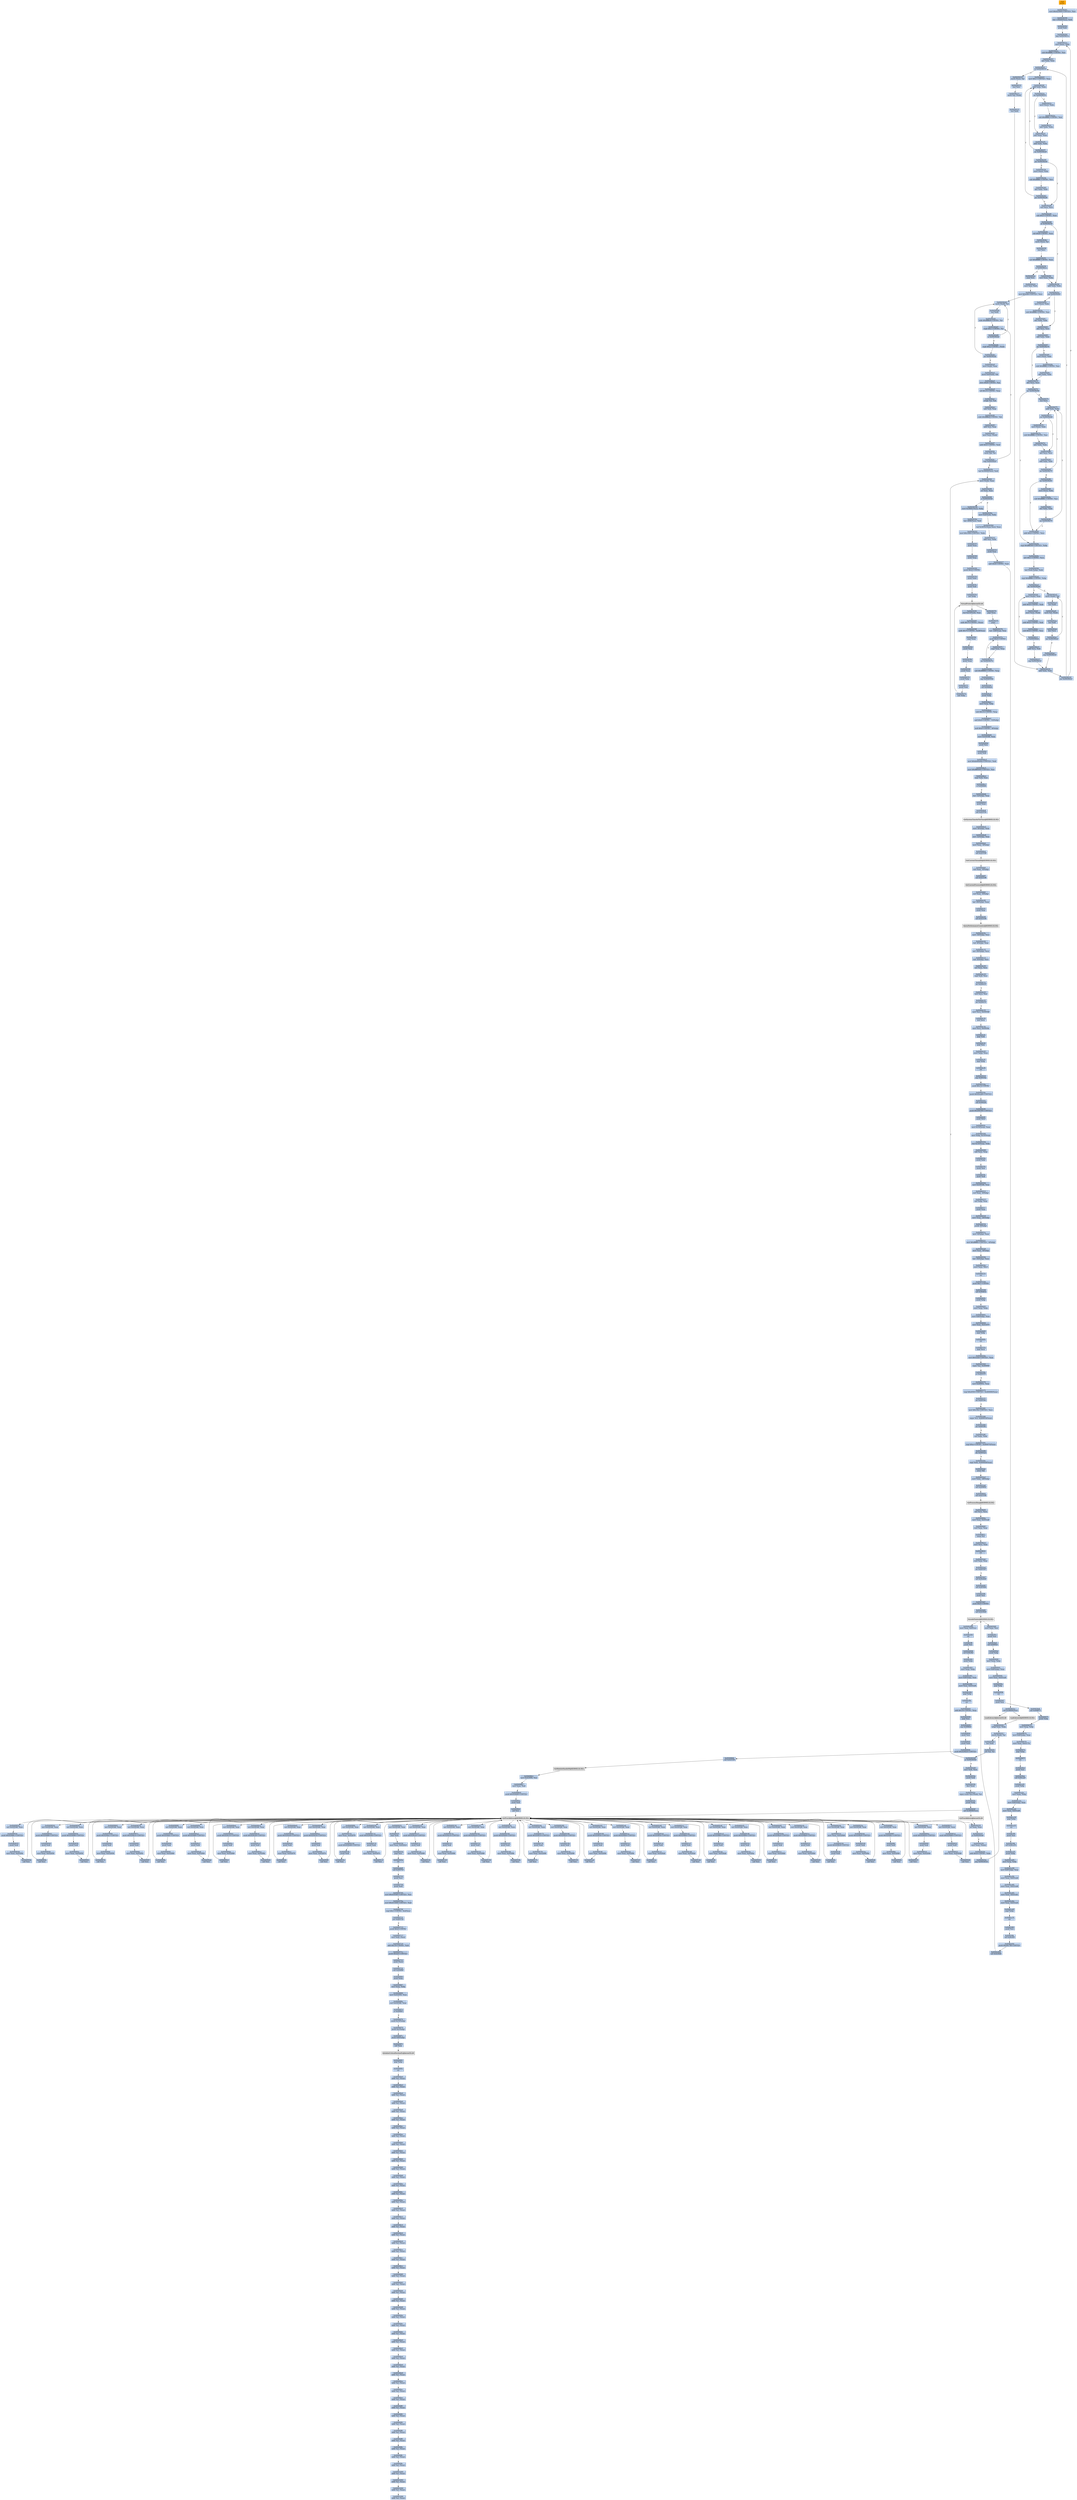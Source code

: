 digraph G {
node[shape=rectangle,style=filled,fillcolor=lightsteelblue,color=lightsteelblue]
bgcolor="transparent"
a0x00436200pusha_[label="start\npusha ",fillcolor="orange",color="lightgrey"];
a0x00436201movl_0x423000UINT32_esi[label="0x00436201\nmovl $0x423000<UINT32>, %esi"];
a0x00436206leal__139264esi__edi[label="0x00436206\nleal -139264(%esi), %edi"];
a0x0043620cpushl_edi[label="0x0043620c\npushl %edi"];
a0x0043620djmp_0x0043621a[label="0x0043620d\njmp 0x0043621a"];
a0x0043621amovl_esi__ebx[label="0x0043621a\nmovl (%esi), %ebx"];
a0x0043621csubl_0xfffffffcUINT8_esi[label="0x0043621c\nsubl $0xfffffffc<UINT8>, %esi"];
a0x0043621fadcl_ebx_ebx[label="0x0043621f\nadcl %ebx, %ebx"];
a0x00436221jb_0x00436210[label="0x00436221\njb 0x00436210"];
a0x00436210movb_esi__al[label="0x00436210\nmovb (%esi), %al"];
a0x00436212incl_esi[label="0x00436212\nincl %esi"];
a0x00436213movb_al_edi_[label="0x00436213\nmovb %al, (%edi)"];
a0x00436215incl_edi[label="0x00436215\nincl %edi"];
a0x00436216addl_ebx_ebx[label="0x00436216\naddl %ebx, %ebx"];
a0x00436218jne_0x00436221[label="0x00436218\njne 0x00436221"];
a0x00436223movl_0x1UINT32_eax[label="0x00436223\nmovl $0x1<UINT32>, %eax"];
a0x00436228addl_ebx_ebx[label="0x00436228\naddl %ebx, %ebx"];
a0x0043622ajne_0x00436233[label="0x0043622a\njne 0x00436233"];
a0x00436233adcl_eax_eax[label="0x00436233\nadcl %eax, %eax"];
a0x00436235addl_ebx_ebx[label="0x00436235\naddl %ebx, %ebx"];
a0x00436237jae_0x00436228[label="0x00436237\njae 0x00436228"];
a0x00436239jne_0x00436244[label="0x00436239\njne 0x00436244"];
a0x00436244xorl_ecx_ecx[label="0x00436244\nxorl %ecx, %ecx"];
a0x00436246subl_0x3UINT8_eax[label="0x00436246\nsubl $0x3<UINT8>, %eax"];
a0x00436249jb_0x00436258[label="0x00436249\njb 0x00436258"];
a0x0043624bshll_0x8UINT8_eax[label="0x0043624b\nshll $0x8<UINT8>, %eax"];
a0x0043624emovb_esi__al[label="0x0043624e\nmovb (%esi), %al"];
a0x00436250incl_esi[label="0x00436250\nincl %esi"];
a0x00436251xorl_0xffffffffUINT8_eax[label="0x00436251\nxorl $0xffffffff<UINT8>, %eax"];
a0x00436254je_0x004362ca[label="0x00436254\nje 0x004362ca"];
a0x00436256movl_eax_ebp[label="0x00436256\nmovl %eax, %ebp"];
a0x00436258addl_ebx_ebx[label="0x00436258\naddl %ebx, %ebx"];
a0x0043625ajne_0x00436263[label="0x0043625a\njne 0x00436263"];
a0x00436263adcl_ecx_ecx[label="0x00436263\nadcl %ecx, %ecx"];
a0x00436265addl_ebx_ebx[label="0x00436265\naddl %ebx, %ebx"];
a0x00436267jne_0x00436270[label="0x00436267\njne 0x00436270"];
a0x00436269movl_esi__ebx[label="0x00436269\nmovl (%esi), %ebx"];
a0x0043626bsubl_0xfffffffcUINT8_esi[label="0x0043626b\nsubl $0xfffffffc<UINT8>, %esi"];
a0x0043626eadcl_ebx_ebx[label="0x0043626e\nadcl %ebx, %ebx"];
a0x00436270adcl_ecx_ecx[label="0x00436270\nadcl %ecx, %ecx"];
a0x00436272jne_0x00436294[label="0x00436272\njne 0x00436294"];
a0x00436294cmpl_0xfffff300UINT32_ebp[label="0x00436294\ncmpl $0xfffff300<UINT32>, %ebp"];
a0x0043629aadcl_0x1UINT8_ecx[label="0x0043629a\nadcl $0x1<UINT8>, %ecx"];
a0x0043629dleal_ediebp__edx[label="0x0043629d\nleal (%edi,%ebp), %edx"];
a0x004362a0cmpl_0xfffffffcUINT8_ebp[label="0x004362a0\ncmpl $0xfffffffc<UINT8>, %ebp"];
a0x004362a3jbe_0x004362b4[label="0x004362a3\njbe 0x004362b4"];
a0x004362b4movl_edx__eax[label="0x004362b4\nmovl (%edx), %eax"];
a0x004362b6addl_0x4UINT8_edx[label="0x004362b6\naddl $0x4<UINT8>, %edx"];
a0x004362b9movl_eax_edi_[label="0x004362b9\nmovl %eax, (%edi)"];
a0x004362bbaddl_0x4UINT8_edi[label="0x004362bb\naddl $0x4<UINT8>, %edi"];
a0x004362besubl_0x4UINT8_ecx[label="0x004362be\nsubl $0x4<UINT8>, %ecx"];
a0x004362c1ja_0x004362b4[label="0x004362c1\nja 0x004362b4"];
a0x004362c3addl_ecx_edi[label="0x004362c3\naddl %ecx, %edi"];
a0x004362c5jmp_0x00436216[label="0x004362c5\njmp 0x00436216"];
a0x00436274incl_ecx[label="0x00436274\nincl %ecx"];
a0x00436275addl_ebx_ebx[label="0x00436275\naddl %ebx, %ebx"];
a0x00436277jne_0x00436280[label="0x00436277\njne 0x00436280"];
a0x00436280adcl_ecx_ecx[label="0x00436280\nadcl %ecx, %ecx"];
a0x00436282addl_ebx_ebx[label="0x00436282\naddl %ebx, %ebx"];
a0x00436284jae_0x00436275[label="0x00436284\njae 0x00436275"];
a0x00436286jne_0x00436291[label="0x00436286\njne 0x00436291"];
a0x00436291addl_0x2UINT8_ecx[label="0x00436291\naddl $0x2<UINT8>, %ecx"];
a0x00436288movl_esi__ebx[label="0x00436288\nmovl (%esi), %ebx"];
a0x0043628asubl_0xfffffffcUINT8_esi[label="0x0043628a\nsubl $0xfffffffc<UINT8>, %esi"];
a0x0043628dadcl_ebx_ebx[label="0x0043628d\nadcl %ebx, %ebx"];
a0x0043628fjae_0x00436275[label="0x0043628f\njae 0x00436275"];
a0x004362a5movb_edx__al[label="0x004362a5\nmovb (%edx), %al"];
a0x004362a7incl_edx[label="0x004362a7\nincl %edx"];
a0x004362a8movb_al_edi_[label="0x004362a8\nmovb %al, (%edi)"];
a0x004362aaincl_edi[label="0x004362aa\nincl %edi"];
a0x004362abdecl_ecx[label="0x004362ab\ndecl %ecx"];
a0x004362acjne_0x004362a5[label="0x004362ac\njne 0x004362a5"];
a0x004362aejmp_0x00436216[label="0x004362ae\njmp 0x00436216"];
a0x0043622cmovl_esi__ebx[label="0x0043622c\nmovl (%esi), %ebx"];
a0x0043622esubl_0xfffffffcUINT8_esi[label="0x0043622e\nsubl $0xfffffffc<UINT8>, %esi"];
a0x00436231adcl_ebx_ebx[label="0x00436231\nadcl %ebx, %ebx"];
a0x0043625cmovl_esi__ebx[label="0x0043625c\nmovl (%esi), %ebx"];
a0x0043625esubl_0xfffffffcUINT8_esi[label="0x0043625e\nsubl $0xfffffffc<UINT8>, %esi"];
a0x00436261adcl_ebx_ebx[label="0x00436261\nadcl %ebx, %ebx"];
a0x0043623bmovl_esi__ebx[label="0x0043623b\nmovl (%esi), %ebx"];
a0x0043623dsubl_0xfffffffcUINT8_esi[label="0x0043623d\nsubl $0xfffffffc<UINT8>, %esi"];
a0x00436240adcl_ebx_ebx[label="0x00436240\nadcl %ebx, %ebx"];
a0x00436242jae_0x00436228[label="0x00436242\njae 0x00436228"];
a0x00436279movl_esi__ebx[label="0x00436279\nmovl (%esi), %ebx"];
a0x0043627bsubl_0xfffffffcUINT8_esi[label="0x0043627b\nsubl $0xfffffffc<UINT8>, %esi"];
a0x0043627eadcl_ebx_ebx[label="0x0043627e\nadcl %ebx, %ebx"];
a0x004362capopl_esi[label="0x004362ca\npopl %esi"];
a0x004362cbmovl_esi_edi[label="0x004362cb\nmovl %esi, %edi"];
a0x004362cdmovl_0xb48UINT32_ecx[label="0x004362cd\nmovl $0xb48<UINT32>, %ecx"];
a0x004362d2movb_edi__al[label="0x004362d2\nmovb (%edi), %al"];
a0x004362d4incl_edi[label="0x004362d4\nincl %edi"];
a0x004362d5subb_0xffffffe8UINT8_al[label="0x004362d5\nsubb $0xffffffe8<UINT8>, %al"];
a0x004362d7cmpb_0x1UINT8_al[label="0x004362d7\ncmpb $0x1<UINT8>, %al"];
a0x004362d9ja_0x004362d2[label="0x004362d9\nja 0x004362d2"];
a0x004362dbcmpb_0xaUINT8_edi_[label="0x004362db\ncmpb $0xa<UINT8>, (%edi)"];
a0x004362dejne_0x004362d2[label="0x004362de\njne 0x004362d2"];
a0x004362e0movl_edi__eax[label="0x004362e0\nmovl (%edi), %eax"];
a0x004362e2movb_0x4edi__bl[label="0x004362e2\nmovb 0x4(%edi), %bl"];
a0x004362e5shrw_0x8UINT8_ax[label="0x004362e5\nshrw $0x8<UINT8>, %ax"];
a0x004362e9roll_0x10UINT8_eax[label="0x004362e9\nroll $0x10<UINT8>, %eax"];
a0x004362ecxchgb_al_ah[label="0x004362ec\nxchgb %al, %ah"];
a0x004362eesubl_edi_eax[label="0x004362ee\nsubl %edi, %eax"];
a0x004362f0subb_0xffffffe8UINT8_bl[label="0x004362f0\nsubb $0xffffffe8<UINT8>, %bl"];
a0x004362f3addl_esi_eax[label="0x004362f3\naddl %esi, %eax"];
a0x004362f5movl_eax_edi_[label="0x004362f5\nmovl %eax, (%edi)"];
a0x004362f7addl_0x5UINT8_edi[label="0x004362f7\naddl $0x5<UINT8>, %edi"];
a0x004362famovb_bl_al[label="0x004362fa\nmovb %bl, %al"];
a0x004362fcloop_0x004362d7[label="0x004362fc\nloop 0x004362d7"];
a0x004362feleal_0x34000esi__edi[label="0x004362fe\nleal 0x34000(%esi), %edi"];
a0x00436304movl_edi__eax[label="0x00436304\nmovl (%edi), %eax"];
a0x00436306orl_eax_eax[label="0x00436306\norl %eax, %eax"];
a0x00436308je_0x00436346[label="0x00436308\nje 0x00436346"];
a0x0043630amovl_0x4edi__ebx[label="0x0043630a\nmovl 0x4(%edi), %ebx"];
a0x0043630dleal_0x3655ceaxesi__eax[label="0x0043630d\nleal 0x3655c(%eax,%esi), %eax"];
a0x00436314addl_esi_ebx[label="0x00436314\naddl %esi, %ebx"];
a0x00436316pushl_eax[label="0x00436316\npushl %eax"];
a0x00436317addl_0x8UINT8_edi[label="0x00436317\naddl $0x8<UINT8>, %edi"];
a0x0043631acall_0x36600esi_[label="0x0043631a\ncall 0x36600(%esi)"];
LoadLibraryA_kernel32_dll[label="LoadLibraryA@kernel32.dll",fillcolor="lightgrey",color="lightgrey"];
a0x00436320xchgl_eax_ebp[label="0x00436320\nxchgl %eax, %ebp"];
a0x00436321movb_edi__al[label="0x00436321\nmovb (%edi), %al"];
a0x00436323incl_edi[label="0x00436323\nincl %edi"];
a0x00436324orb_al_al[label="0x00436324\norb %al, %al"];
a0x00436326je_0x00436304[label="0x00436326\nje 0x00436304"];
a0x00436328movl_edi_ecx[label="0x00436328\nmovl %edi, %ecx"];
a0x0043632apushl_edi[label="0x0043632a\npushl %edi"];
a0x0043632bdecl_eax[label="0x0043632b\ndecl %eax"];
a0x0043632crepnz_scasb_es_edi__al[label="0x0043632c\nrepnz scasb %es:(%edi), %al"];
a0x0043632epushl_ebp[label="0x0043632e\npushl %ebp"];
a0x0043632fcall_0x36608esi_[label="0x0043632f\ncall 0x36608(%esi)"];
GetProcAddress_kernel32_dll[label="GetProcAddress@kernel32.dll",fillcolor="lightgrey",color="lightgrey"];
a0x00436335orl_eax_eax[label="0x00436335\norl %eax, %eax"];
a0x00436337je_0x00436340[label="0x00436337\nje 0x00436340"];
a0x00436339movl_eax_ebx_[label="0x00436339\nmovl %eax, (%ebx)"];
a0x0043633baddl_0x4UINT8_ebx[label="0x0043633b\naddl $0x4<UINT8>, %ebx"];
a0x0043633ejmp_0x00436321[label="0x0043633e\njmp 0x00436321"];
GetProcAddress_KERNEL32_DLL[label="GetProcAddress@KERNEL32.DLL",fillcolor="lightgrey",color="lightgrey"];
LoadLibraryA_KERNEL32_DLL[label="LoadLibraryA@KERNEL32.DLL",fillcolor="lightgrey",color="lightgrey"];
a0x00436346movl_0x3660cesi__ebp[label="0x00436346\nmovl 0x3660c(%esi), %ebp"];
a0x0043634cleal__4096esi__edi[label="0x0043634c\nleal -4096(%esi), %edi"];
a0x00436352movl_0x1000UINT32_ebx[label="0x00436352\nmovl $0x1000<UINT32>, %ebx"];
a0x00436357pushl_eax[label="0x00436357\npushl %eax"];
a0x00436358pushl_esp[label="0x00436358\npushl %esp"];
a0x00436359pushl_0x4UINT8[label="0x00436359\npushl $0x4<UINT8>"];
a0x0043635bpushl_ebx[label="0x0043635b\npushl %ebx"];
a0x0043635cpushl_edi[label="0x0043635c\npushl %edi"];
a0x0043635dcall_ebp[label="0x0043635d\ncall %ebp"];
VirtualProtect_kernel32_dll[label="VirtualProtect@kernel32.dll",fillcolor="lightgrey",color="lightgrey"];
a0x0043635fleal_0x21fedi__eax[label="0x0043635f\nleal 0x21f(%edi), %eax"];
a0x00436365andb_0x7fUINT8_eax_[label="0x00436365\nandb $0x7f<UINT8>, (%eax)"];
a0x00436368andb_0x7fUINT8_0x28eax_[label="0x00436368\nandb $0x7f<UINT8>, 0x28(%eax)"];
a0x0043636cpopl_eax[label="0x0043636c\npopl %eax"];
a0x0043636dpushl_eax[label="0x0043636d\npushl %eax"];
a0x0043636epushl_esp[label="0x0043636e\npushl %esp"];
a0x0043636fpushl_eax[label="0x0043636f\npushl %eax"];
a0x00436370pushl_ebx[label="0x00436370\npushl %ebx"];
a0x00436371pushl_edi[label="0x00436371\npushl %edi"];
a0x00436372call_ebp[label="0x00436372\ncall %ebp"];
a0x00436374popl_eax[label="0x00436374\npopl %eax"];
a0x00436375popa_[label="0x00436375\npopa "];
a0x00436376leal__128esp__eax[label="0x00436376\nleal -128(%esp), %eax"];
a0x0043637apushl_0x0UINT8[label="0x0043637a\npushl $0x0<UINT8>"];
a0x0043637ccmpl_eax_esp[label="0x0043637c\ncmpl %eax, %esp"];
a0x0043637ejne_0x0043637a[label="0x0043637e\njne 0x0043637a"];
a0x00436380subl_0xffffff80UINT8_esp[label="0x00436380\nsubl $0xffffff80<UINT8>, %esp"];
a0x00436383jmp_0x0040550b[label="0x00436383\njmp 0x0040550b"];
a0x0040550bcall_0x40dbab[label="0x0040550b\ncall 0x40dbab"];
a0x0040dbabpushl_ebp[label="0x0040dbab\npushl %ebp"];
a0x0040dbacmovl_esp_ebp[label="0x0040dbac\nmovl %esp, %ebp"];
a0x0040dbaesubl_0x14UINT8_esp[label="0x0040dbae\nsubl $0x14<UINT8>, %esp"];
a0x0040dbb1andl_0x0UINT8__12ebp_[label="0x0040dbb1\nandl $0x0<UINT8>, -12(%ebp)"];
a0x0040dbb5andl_0x0UINT8__8ebp_[label="0x0040dbb5\nandl $0x0<UINT8>, -8(%ebp)"];
a0x0040dbb9movl_0x430348_eax[label="0x0040dbb9\nmovl 0x430348, %eax"];
a0x0040dbbepushl_esi[label="0x0040dbbe\npushl %esi"];
a0x0040dbbfpushl_edi[label="0x0040dbbf\npushl %edi"];
a0x0040dbc0movl_0xbb40e64eUINT32_edi[label="0x0040dbc0\nmovl $0xbb40e64e<UINT32>, %edi"];
a0x0040dbc5movl_0xffff0000UINT32_esi[label="0x0040dbc5\nmovl $0xffff0000<UINT32>, %esi"];
a0x0040dbcacmpl_edi_eax[label="0x0040dbca\ncmpl %edi, %eax"];
a0x0040dbccje_0x40dbdb[label="0x0040dbcc\nje 0x40dbdb"];
a0x0040dbdbleal__12ebp__eax[label="0x0040dbdb\nleal -12(%ebp), %eax"];
a0x0040dbdepushl_eax[label="0x0040dbde\npushl %eax"];
a0x0040dbdfcall_0x42319c[label="0x0040dbdf\ncall 0x42319c"];
GetSystemTimeAsFileTime_KERNEL32_DLL[label="GetSystemTimeAsFileTime@KERNEL32.DLL",fillcolor="lightgrey",color="lightgrey"];
a0x0040dbe5movl__8ebp__eax[label="0x0040dbe5\nmovl -8(%ebp), %eax"];
a0x0040dbe8xorl__12ebp__eax[label="0x0040dbe8\nxorl -12(%ebp), %eax"];
a0x0040dbebmovl_eax__4ebp_[label="0x0040dbeb\nmovl %eax, -4(%ebp)"];
a0x0040dbeecall_0x423180[label="0x0040dbee\ncall 0x423180"];
GetCurrentThreadId_KERNEL32_DLL[label="GetCurrentThreadId@KERNEL32.DLL",fillcolor="lightgrey",color="lightgrey"];
a0x0040dbf4xorl_eax__4ebp_[label="0x0040dbf4\nxorl %eax, -4(%ebp)"];
a0x0040dbf7call_0x423198[label="0x0040dbf7\ncall 0x423198"];
GetCurrentProcessId_KERNEL32_DLL[label="GetCurrentProcessId@KERNEL32.DLL",fillcolor="lightgrey",color="lightgrey"];
a0x0040dbfdxorl_eax__4ebp_[label="0x0040dbfd\nxorl %eax, -4(%ebp)"];
a0x0040dc00leal__20ebp__eax[label="0x0040dc00\nleal -20(%ebp), %eax"];
a0x0040dc03pushl_eax[label="0x0040dc03\npushl %eax"];
a0x0040dc04call_0x423194[label="0x0040dc04\ncall 0x423194"];
QueryPerformanceCounter_KERNEL32_DLL[label="QueryPerformanceCounter@KERNEL32.DLL",fillcolor="lightgrey",color="lightgrey"];
a0x0040dc0amovl__16ebp__ecx[label="0x0040dc0a\nmovl -16(%ebp), %ecx"];
a0x0040dc0dleal__4ebp__eax[label="0x0040dc0d\nleal -4(%ebp), %eax"];
a0x0040dc10xorl__20ebp__ecx[label="0x0040dc10\nxorl -20(%ebp), %ecx"];
a0x0040dc13xorl__4ebp__ecx[label="0x0040dc13\nxorl -4(%ebp), %ecx"];
a0x0040dc16xorl_eax_ecx[label="0x0040dc16\nxorl %eax, %ecx"];
a0x0040dc18cmpl_edi_ecx[label="0x0040dc18\ncmpl %edi, %ecx"];
a0x0040dc1ajne_0x40dc23[label="0x0040dc1a\njne 0x40dc23"];
a0x0040dc23testl_ecx_esi[label="0x0040dc23\ntestl %ecx, %esi"];
a0x0040dc25jne_0x40dc33[label="0x0040dc25\njne 0x40dc33"];
a0x0040dc33movl_ecx_0x430348[label="0x0040dc33\nmovl %ecx, 0x430348"];
a0x0040dc39notl_ecx[label="0x0040dc39\nnotl %ecx"];
a0x0040dc3bmovl_ecx_0x43034c[label="0x0040dc3b\nmovl %ecx, 0x43034c"];
a0x0040dc41popl_edi[label="0x0040dc41\npopl %edi"];
a0x0040dc42popl_esi[label="0x0040dc42\npopl %esi"];
a0x0040dc43movl_ebp_esp[label="0x0040dc43\nmovl %ebp, %esp"];
a0x0040dc45popl_ebp[label="0x0040dc45\npopl %ebp"];
a0x0040dc46ret[label="0x0040dc46\nret"];
a0x00405510jmp_0x40534a[label="0x00405510\njmp 0x40534a"];
a0x0040534apushl_0x14UINT8[label="0x0040534a\npushl $0x14<UINT8>"];
a0x0040534cpushl_0x42ea80UINT32[label="0x0040534c\npushl $0x42ea80<UINT32>"];
a0x00405351call_0x4062f0[label="0x00405351\ncall 0x4062f0"];
a0x004062f0pushl_0x406390UINT32[label="0x004062f0\npushl $0x406390<UINT32>"];
a0x004062f5pushl_fs_0[label="0x004062f5\npushl %fs:0"];
a0x004062fcmovl_0x10esp__eax[label="0x004062fc\nmovl 0x10(%esp), %eax"];
a0x00406300movl_ebp_0x10esp_[label="0x00406300\nmovl %ebp, 0x10(%esp)"];
a0x00406304leal_0x10esp__ebp[label="0x00406304\nleal 0x10(%esp), %ebp"];
a0x00406308subl_eax_esp[label="0x00406308\nsubl %eax, %esp"];
a0x0040630apushl_ebx[label="0x0040630a\npushl %ebx"];
a0x0040630bpushl_esi[label="0x0040630b\npushl %esi"];
a0x0040630cpushl_edi[label="0x0040630c\npushl %edi"];
a0x0040630dmovl_0x430348_eax[label="0x0040630d\nmovl 0x430348, %eax"];
a0x00406312xorl_eax__4ebp_[label="0x00406312\nxorl %eax, -4(%ebp)"];
a0x00406315xorl_ebp_eax[label="0x00406315\nxorl %ebp, %eax"];
a0x00406317pushl_eax[label="0x00406317\npushl %eax"];
a0x00406318movl_esp__24ebp_[label="0x00406318\nmovl %esp, -24(%ebp)"];
a0x0040631bpushl__8ebp_[label="0x0040631b\npushl -8(%ebp)"];
a0x0040631emovl__4ebp__eax[label="0x0040631e\nmovl -4(%ebp), %eax"];
a0x00406321movl_0xfffffffeUINT32__4ebp_[label="0x00406321\nmovl $0xfffffffe<UINT32>, -4(%ebp)"];
a0x00406328movl_eax__8ebp_[label="0x00406328\nmovl %eax, -8(%ebp)"];
a0x0040632bleal__16ebp__eax[label="0x0040632b\nleal -16(%ebp), %eax"];
a0x0040632emovl_eax_fs_0[label="0x0040632e\nmovl %eax, %fs:0"];
a0x00406334ret[label="0x00406334\nret"];
a0x00405356pushl_0x1UINT8[label="0x00405356\npushl $0x1<UINT8>"];
a0x00405358call_0x40db5e[label="0x00405358\ncall 0x40db5e"];
a0x0040db5epushl_ebp[label="0x0040db5e\npushl %ebp"];
a0x0040db5fmovl_esp_ebp[label="0x0040db5f\nmovl %esp, %ebp"];
a0x0040db61movl_0x8ebp__eax[label="0x0040db61\nmovl 0x8(%ebp), %eax"];
a0x0040db64movl_eax_0x431870[label="0x0040db64\nmovl %eax, 0x431870"];
a0x0040db69popl_ebp[label="0x0040db69\npopl %ebp"];
a0x0040db6aret[label="0x0040db6a\nret"];
a0x0040535dpopl_ecx[label="0x0040535d\npopl %ecx"];
a0x0040535emovl_0x5a4dUINT32_eax[label="0x0040535e\nmovl $0x5a4d<UINT32>, %eax"];
a0x00405363cmpw_ax_0x400000[label="0x00405363\ncmpw %ax, 0x400000"];
a0x0040536aje_0x405370[label="0x0040536a\nje 0x405370"];
a0x00405370movl_0x40003c_eax[label="0x00405370\nmovl 0x40003c, %eax"];
a0x00405375cmpl_0x4550UINT32_0x400000eax_[label="0x00405375\ncmpl $0x4550<UINT32>, 0x400000(%eax)"];
a0x0040537fjne_0x40536c[label="0x0040537f\njne 0x40536c"];
a0x00405381movl_0x10bUINT32_ecx[label="0x00405381\nmovl $0x10b<UINT32>, %ecx"];
a0x00405386cmpw_cx_0x400018eax_[label="0x00405386\ncmpw %cx, 0x400018(%eax)"];
a0x0040538djne_0x40536c[label="0x0040538d\njne 0x40536c"];
a0x0040538fxorl_ebx_ebx[label="0x0040538f\nxorl %ebx, %ebx"];
a0x00405391cmpl_0xeUINT8_0x400074eax_[label="0x00405391\ncmpl $0xe<UINT8>, 0x400074(%eax)"];
a0x00405398jbe_0x4053a3[label="0x00405398\njbe 0x4053a3"];
a0x0040539acmpl_ebx_0x4000e8eax_[label="0x0040539a\ncmpl %ebx, 0x4000e8(%eax)"];
a0x004053a0setne_bl[label="0x004053a0\nsetne %bl"];
a0x004053a3movl_ebx__28ebp_[label="0x004053a3\nmovl %ebx, -28(%ebp)"];
a0x004053a6call_0x409602[label="0x004053a6\ncall 0x409602"];
a0x00409602call_0x423168[label="0x00409602\ncall 0x423168"];
GetProcessHeap_KERNEL32_DLL[label="GetProcessHeap@KERNEL32.DLL",fillcolor="lightgrey",color="lightgrey"];
a0x00409608xorl_ecx_ecx[label="0x00409608\nxorl %ecx, %ecx"];
a0x0040960amovl_eax_0x431ea8[label="0x0040960a\nmovl %eax, 0x431ea8"];
a0x0040960ftestl_eax_eax[label="0x0040960f\ntestl %eax, %eax"];
a0x00409611setne_cl[label="0x00409611\nsetne %cl"];
a0x00409614movl_ecx_eax[label="0x00409614\nmovl %ecx, %eax"];
a0x00409616ret[label="0x00409616\nret"];
a0x004053abtestl_eax_eax[label="0x004053ab\ntestl %eax, %eax"];
a0x004053adjne_0x4053b7[label="0x004053ad\njne 0x4053b7"];
a0x004053b7call_0x40a6d0[label="0x004053b7\ncall 0x40a6d0"];
a0x0040a6d0call_0x403fd6[label="0x0040a6d0\ncall 0x403fd6"];
a0x00403fd6pushl_esi[label="0x00403fd6\npushl %esi"];
a0x00403fd7pushl_0x0UINT8[label="0x00403fd7\npushl $0x0<UINT8>"];
a0x00403fd9call_0x4230d0[label="0x00403fd9\ncall 0x4230d0"];
EncodePointer_KERNEL32_DLL[label="EncodePointer@KERNEL32.DLL",fillcolor="lightgrey",color="lightgrey"];
a0x00403fdfmovl_eax_esi[label="0x00403fdf\nmovl %eax, %esi"];
a0x00403fe1pushl_esi[label="0x00403fe1\npushl %esi"];
a0x00403fe2call_0x4095ef[label="0x00403fe2\ncall 0x4095ef"];
a0x004095efpushl_ebp[label="0x004095ef\npushl %ebp"];
a0x004095f0movl_esp_ebp[label="0x004095f0\nmovl %esp, %ebp"];
a0x004095f2movl_0x8ebp__eax[label="0x004095f2\nmovl 0x8(%ebp), %eax"];
a0x004095f5movl_eax_0x431ea0[label="0x004095f5\nmovl %eax, 0x431ea0"];
a0x004095fapopl_ebp[label="0x004095fa\npopl %ebp"];
a0x004095fbret[label="0x004095fb\nret"];
a0x00403fe7pushl_esi[label="0x00403fe7\npushl %esi"];
a0x00403fe8call_0x406673[label="0x00403fe8\ncall 0x406673"];
a0x00406673pushl_ebp[label="0x00406673\npushl %ebp"];
a0x00406674movl_esp_ebp[label="0x00406674\nmovl %esp, %ebp"];
a0x00406676movl_0x8ebp__eax[label="0x00406676\nmovl 0x8(%ebp), %eax"];
a0x00406679movl_eax_0x43175c[label="0x00406679\nmovl %eax, 0x43175c"];
a0x0040667epopl_ebp[label="0x0040667e\npopl %ebp"];
a0x0040667fret[label="0x0040667f\nret"];
a0x00403fedpushl_esi[label="0x00403fed\npushl %esi"];
a0x00403feecall_0x40ca29[label="0x00403fee\ncall 0x40ca29"];
a0x0040ca29pushl_ebp[label="0x0040ca29\npushl %ebp"];
a0x0040ca2amovl_esp_ebp[label="0x0040ca2a\nmovl %esp, %ebp"];
a0x0040ca2cmovl_0x8ebp__eax[label="0x0040ca2c\nmovl 0x8(%ebp), %eax"];
a0x0040ca2fmovl_eax_0x431ed0[label="0x0040ca2f\nmovl %eax, 0x431ed0"];
a0x0040ca34popl_ebp[label="0x0040ca34\npopl %ebp"];
a0x0040ca35ret[label="0x0040ca35\nret"];
a0x00403ff3pushl_esi[label="0x00403ff3\npushl %esi"];
a0x00403ff4call_0x40ca55[label="0x00403ff4\ncall 0x40ca55"];
a0x0040ca55pushl_ebp[label="0x0040ca55\npushl %ebp"];
a0x0040ca56movl_esp_ebp[label="0x0040ca56\nmovl %esp, %ebp"];
a0x0040ca58movl_0x8ebp__eax[label="0x0040ca58\nmovl 0x8(%ebp), %eax"];
a0x0040ca5bmovl_eax_0x431ed4[label="0x0040ca5b\nmovl %eax, 0x431ed4"];
a0x0040ca60movl_eax_0x431ed8[label="0x0040ca60\nmovl %eax, 0x431ed8"];
a0x0040ca65movl_eax_0x431edc[label="0x0040ca65\nmovl %eax, 0x431edc"];
a0x0040ca6amovl_eax_0x431ee0[label="0x0040ca6a\nmovl %eax, 0x431ee0"];
a0x0040ca6fpopl_ebp[label="0x0040ca6f\npopl %ebp"];
a0x0040ca70ret[label="0x0040ca70\nret"];
a0x00403ff9pushl_esi[label="0x00403ff9\npushl %esi"];
a0x00403ffacall_0x40c83f[label="0x00403ffa\ncall 0x40c83f"];
a0x0040c83fpushl_0x40c7f8UINT32[label="0x0040c83f\npushl $0x40c7f8<UINT32>"];
a0x0040c844call_0x4230d0[label="0x0040c844\ncall 0x4230d0"];
a0x0040c84amovl_eax_0x431ecc[label="0x0040c84a\nmovl %eax, 0x431ecc"];
a0x0040c84fret[label="0x0040c84f\nret"];
a0x00403fffpushl_esi[label="0x00403fff\npushl %esi"];
a0x00404000call_0x40cf62[label="0x00404000\ncall 0x40cf62"];
a0x0040cf62pushl_ebp[label="0x0040cf62\npushl %ebp"];
a0x0040cf63movl_esp_ebp[label="0x0040cf63\nmovl %esp, %ebp"];
a0x0040cf65movl_0x8ebp__eax[label="0x0040cf65\nmovl 0x8(%ebp), %eax"];
a0x0040cf68movl_eax_0x431ee8[label="0x0040cf68\nmovl %eax, 0x431ee8"];
a0x0040cf6dpopl_ebp[label="0x0040cf6d\npopl %ebp"];
a0x0040cf6eret[label="0x0040cf6e\nret"];
a0x00404005addl_0x18UINT8_esp[label="0x00404005\naddl $0x18<UINT8>, %esp"];
a0x00404008popl_esi[label="0x00404008\npopl %esi"];
a0x00404009jmp_0x408fd4[label="0x00404009\njmp 0x408fd4"];
a0x00408fd4pushl_esi[label="0x00408fd4\npushl %esi"];
a0x00408fd5pushl_edi[label="0x00408fd5\npushl %edi"];
a0x00408fd6pushl_0x429d24UINT32[label="0x00408fd6\npushl $0x429d24<UINT32>"];
a0x00408fdbcall_0x423160[label="0x00408fdb\ncall 0x423160"];
GetModuleHandleW_KERNEL32_DLL[label="GetModuleHandleW@KERNEL32.DLL",fillcolor="lightgrey",color="lightgrey"];
a0x00408fe1movl_0x423094_esi[label="0x00408fe1\nmovl 0x423094, %esi"];
a0x00408fe7movl_eax_edi[label="0x00408fe7\nmovl %eax, %edi"];
a0x00408fe9pushl_0x429d40UINT32[label="0x00408fe9\npushl $0x429d40<UINT32>"];
a0x00408feepushl_edi[label="0x00408fee\npushl %edi"];
a0x00408fefcall_esi[label="0x00408fef\ncall %esi"];
a0x00408ff1xorl_0x430348_eax[label="0x00408ff1\nxorl 0x430348, %eax"];
a0x00408ff7pushl_0x429d4cUINT32[label="0x00408ff7\npushl $0x429d4c<UINT32>"];
a0x00408ffcpushl_edi[label="0x00408ffc\npushl %edi"];
a0x00408ffdmovl_eax_0x432040[label="0x00408ffd\nmovl %eax, 0x432040"];
a0x00409002call_esi[label="0x00409002\ncall %esi"];
a0x00409004xorl_0x430348_eax[label="0x00409004\nxorl 0x430348, %eax"];
a0x0040900apushl_0x429d54UINT32[label="0x0040900a\npushl $0x429d54<UINT32>"];
a0x0040900fpushl_edi[label="0x0040900f\npushl %edi"];
a0x00409010movl_eax_0x432044[label="0x00409010\nmovl %eax, 0x432044"];
a0x00409015call_esi[label="0x00409015\ncall %esi"];
a0x00409017xorl_0x430348_eax[label="0x00409017\nxorl 0x430348, %eax"];
a0x0040901dpushl_0x429d60UINT32[label="0x0040901d\npushl $0x429d60<UINT32>"];
a0x00409022pushl_edi[label="0x00409022\npushl %edi"];
a0x00409023movl_eax_0x432048[label="0x00409023\nmovl %eax, 0x432048"];
a0x00409028call_esi[label="0x00409028\ncall %esi"];
a0x0040902axorl_0x430348_eax[label="0x0040902a\nxorl 0x430348, %eax"];
a0x00409030pushl_0x429d6cUINT32[label="0x00409030\npushl $0x429d6c<UINT32>"];
a0x00409035pushl_edi[label="0x00409035\npushl %edi"];
a0x00409036movl_eax_0x43204c[label="0x00409036\nmovl %eax, 0x43204c"];
a0x0040903bcall_esi[label="0x0040903b\ncall %esi"];
a0x0040903dxorl_0x430348_eax[label="0x0040903d\nxorl 0x430348, %eax"];
a0x00409043pushl_0x429d88UINT32[label="0x00409043\npushl $0x429d88<UINT32>"];
a0x00409048pushl_edi[label="0x00409048\npushl %edi"];
a0x00409049movl_eax_0x432050[label="0x00409049\nmovl %eax, 0x432050"];
a0x0040904ecall_esi[label="0x0040904e\ncall %esi"];
a0x00409050xorl_0x430348_eax[label="0x00409050\nxorl 0x430348, %eax"];
a0x00409056pushl_0x429d98UINT32[label="0x00409056\npushl $0x429d98<UINT32>"];
a0x0040905bpushl_edi[label="0x0040905b\npushl %edi"];
a0x0040905cmovl_eax_0x432054[label="0x0040905c\nmovl %eax, 0x432054"];
a0x00409061call_esi[label="0x00409061\ncall %esi"];
a0x00409063xorl_0x430348_eax[label="0x00409063\nxorl 0x430348, %eax"];
a0x00409069pushl_0x429dacUINT32[label="0x00409069\npushl $0x429dac<UINT32>"];
a0x0040906epushl_edi[label="0x0040906e\npushl %edi"];
a0x0040906fmovl_eax_0x432058[label="0x0040906f\nmovl %eax, 0x432058"];
a0x00409074call_esi[label="0x00409074\ncall %esi"];
a0x00409076xorl_0x430348_eax[label="0x00409076\nxorl 0x430348, %eax"];
a0x0040907cpushl_0x429dc4UINT32[label="0x0040907c\npushl $0x429dc4<UINT32>"];
a0x00409081pushl_edi[label="0x00409081\npushl %edi"];
a0x00409082movl_eax_0x43205c[label="0x00409082\nmovl %eax, 0x43205c"];
a0x00409087call_esi[label="0x00409087\ncall %esi"];
a0x00409089xorl_0x430348_eax[label="0x00409089\nxorl 0x430348, %eax"];
a0x0040908fpushl_0x429ddcUINT32[label="0x0040908f\npushl $0x429ddc<UINT32>"];
a0x00409094pushl_edi[label="0x00409094\npushl %edi"];
a0x00409095movl_eax_0x432060[label="0x00409095\nmovl %eax, 0x432060"];
a0x0040909acall_esi[label="0x0040909a\ncall %esi"];
a0x0040909cxorl_0x430348_eax[label="0x0040909c\nxorl 0x430348, %eax"];
a0x004090a2pushl_0x429df0UINT32[label="0x004090a2\npushl $0x429df0<UINT32>"];
a0x004090a7pushl_edi[label="0x004090a7\npushl %edi"];
a0x004090a8movl_eax_0x432064[label="0x004090a8\nmovl %eax, 0x432064"];
a0x004090adcall_esi[label="0x004090ad\ncall %esi"];
a0x004090afxorl_0x430348_eax[label="0x004090af\nxorl 0x430348, %eax"];
a0x004090b5pushl_0x429e10UINT32[label="0x004090b5\npushl $0x429e10<UINT32>"];
a0x004090bapushl_edi[label="0x004090ba\npushl %edi"];
a0x004090bbmovl_eax_0x432068[label="0x004090bb\nmovl %eax, 0x432068"];
a0x004090c0call_esi[label="0x004090c0\ncall %esi"];
a0x004090c2xorl_0x430348_eax[label="0x004090c2\nxorl 0x430348, %eax"];
a0x004090c8pushl_0x429e28UINT32[label="0x004090c8\npushl $0x429e28<UINT32>"];
a0x004090cdpushl_edi[label="0x004090cd\npushl %edi"];
a0x004090cemovl_eax_0x43206c[label="0x004090ce\nmovl %eax, 0x43206c"];
a0x004090d3call_esi[label="0x004090d3\ncall %esi"];
a0x004090d5xorl_0x430348_eax[label="0x004090d5\nxorl 0x430348, %eax"];
a0x004090dbpushl_0x429e40UINT32[label="0x004090db\npushl $0x429e40<UINT32>"];
a0x004090e0pushl_edi[label="0x004090e0\npushl %edi"];
a0x004090e1movl_eax_0x432070[label="0x004090e1\nmovl %eax, 0x432070"];
a0x004090e6call_esi[label="0x004090e6\ncall %esi"];
a0x004090e8xorl_0x430348_eax[label="0x004090e8\nxorl 0x430348, %eax"];
a0x004090eepushl_0x429e54UINT32[label="0x004090ee\npushl $0x429e54<UINT32>"];
a0x004090f3pushl_edi[label="0x004090f3\npushl %edi"];
a0x004090f4movl_eax_0x432074[label="0x004090f4\nmovl %eax, 0x432074"];
a0x004090f9call_esi[label="0x004090f9\ncall %esi"];
a0x004090fbxorl_0x430348_eax[label="0x004090fb\nxorl 0x430348, %eax"];
a0x00409101movl_eax_0x432078[label="0x00409101\nmovl %eax, 0x432078"];
a0x00409106pushl_0x429e68UINT32[label="0x00409106\npushl $0x429e68<UINT32>"];
a0x0040910bpushl_edi[label="0x0040910b\npushl %edi"];
a0x0040910ccall_esi[label="0x0040910c\ncall %esi"];
a0x0040910exorl_0x430348_eax[label="0x0040910e\nxorl 0x430348, %eax"];
a0x00409114pushl_0x429e84UINT32[label="0x00409114\npushl $0x429e84<UINT32>"];
a0x00409119pushl_edi[label="0x00409119\npushl %edi"];
a0x0040911amovl_eax_0x43207c[label="0x0040911a\nmovl %eax, 0x43207c"];
a0x0040911fcall_esi[label="0x0040911f\ncall %esi"];
a0x00409121xorl_0x430348_eax[label="0x00409121\nxorl 0x430348, %eax"];
a0x00409127pushl_0x429ea4UINT32[label="0x00409127\npushl $0x429ea4<UINT32>"];
a0x0040912cpushl_edi[label="0x0040912c\npushl %edi"];
a0x0040912dmovl_eax_0x432080[label="0x0040912d\nmovl %eax, 0x432080"];
a0x00409132call_esi[label="0x00409132\ncall %esi"];
a0x00409134xorl_0x430348_eax[label="0x00409134\nxorl 0x430348, %eax"];
a0x0040913apushl_0x429ec0UINT32[label="0x0040913a\npushl $0x429ec0<UINT32>"];
a0x0040913fpushl_edi[label="0x0040913f\npushl %edi"];
a0x00409140movl_eax_0x432084[label="0x00409140\nmovl %eax, 0x432084"];
a0x00409145call_esi[label="0x00409145\ncall %esi"];
a0x00409147xorl_0x430348_eax[label="0x00409147\nxorl 0x430348, %eax"];
a0x0040914dpushl_0x429ee0UINT32[label="0x0040914d\npushl $0x429ee0<UINT32>"];
a0x00409152pushl_edi[label="0x00409152\npushl %edi"];
a0x00409153movl_eax_0x432088[label="0x00409153\nmovl %eax, 0x432088"];
a0x00409158call_esi[label="0x00409158\ncall %esi"];
a0x0040915axorl_0x430348_eax[label="0x0040915a\nxorl 0x430348, %eax"];
a0x00409160pushl_0x429ef4UINT32[label="0x00409160\npushl $0x429ef4<UINT32>"];
a0x00409165pushl_edi[label="0x00409165\npushl %edi"];
a0x00409166movl_eax_0x43208c[label="0x00409166\nmovl %eax, 0x43208c"];
a0x0040916bcall_esi[label="0x0040916b\ncall %esi"];
a0x0040916dxorl_0x430348_eax[label="0x0040916d\nxorl 0x430348, %eax"];
a0x00409173pushl_0x429f10UINT32[label="0x00409173\npushl $0x429f10<UINT32>"];
a0x00409178pushl_edi[label="0x00409178\npushl %edi"];
a0x00409179movl_eax_0x432090[label="0x00409179\nmovl %eax, 0x432090"];
a0x0040917ecall_esi[label="0x0040917e\ncall %esi"];
a0x00409180xorl_0x430348_eax[label="0x00409180\nxorl 0x430348, %eax"];
a0x00409186pushl_0x429f24UINT32[label="0x00409186\npushl $0x429f24<UINT32>"];
a0x0040918bpushl_edi[label="0x0040918b\npushl %edi"];
a0x0040918cmovl_eax_0x432098[label="0x0040918c\nmovl %eax, 0x432098"];
a0x00409191call_esi[label="0x00409191\ncall %esi"];
a0x00409193xorl_0x430348_eax[label="0x00409193\nxorl 0x430348, %eax"];
a0x00409199pushl_0x429f34UINT32[label="0x00409199\npushl $0x429f34<UINT32>"];
a0x0040919epushl_edi[label="0x0040919e\npushl %edi"];
a0x0040919fmovl_eax_0x432094[label="0x0040919f\nmovl %eax, 0x432094"];
a0x004091a4call_esi[label="0x004091a4\ncall %esi"];
a0x004091a6xorl_0x430348_eax[label="0x004091a6\nxorl 0x430348, %eax"];
a0x004091acpushl_0x429f44UINT32[label="0x004091ac\npushl $0x429f44<UINT32>"];
a0x004091b1pushl_edi[label="0x004091b1\npushl %edi"];
a0x004091b2movl_eax_0x43209c[label="0x004091b2\nmovl %eax, 0x43209c"];
a0x004091b7call_esi[label="0x004091b7\ncall %esi"];
a0x004091b9xorl_0x430348_eax[label="0x004091b9\nxorl 0x430348, %eax"];
a0x004091bfpushl_0x429f54UINT32[label="0x004091bf\npushl $0x429f54<UINT32>"];
a0x004091c4pushl_edi[label="0x004091c4\npushl %edi"];
a0x004091c5movl_eax_0x4320a0[label="0x004091c5\nmovl %eax, 0x4320a0"];
a0x004091cacall_esi[label="0x004091ca\ncall %esi"];
a0x004091ccxorl_0x430348_eax[label="0x004091cc\nxorl 0x430348, %eax"];
a0x004091d2pushl_0x429f64UINT32[label="0x004091d2\npushl $0x429f64<UINT32>"];
a0x004091d7pushl_edi[label="0x004091d7\npushl %edi"];
a0x004091d8movl_eax_0x4320a4[label="0x004091d8\nmovl %eax, 0x4320a4"];
a0x004091ddcall_esi[label="0x004091dd\ncall %esi"];
a0x004091dfxorl_0x430348_eax[label="0x004091df\nxorl 0x430348, %eax"];
a0x004091e5pushl_0x429f80UINT32[label="0x004091e5\npushl $0x429f80<UINT32>"];
a0x004091eapushl_edi[label="0x004091ea\npushl %edi"];
a0x004091ebmovl_eax_0x4320a8[label="0x004091eb\nmovl %eax, 0x4320a8"];
a0x004091f0call_esi[label="0x004091f0\ncall %esi"];
a0x004091f2xorl_0x430348_eax[label="0x004091f2\nxorl 0x430348, %eax"];
a0x004091f8pushl_0x429f94UINT32[label="0x004091f8\npushl $0x429f94<UINT32>"];
a0x004091fdpushl_edi[label="0x004091fd\npushl %edi"];
a0x004091femovl_eax_0x4320ac[label="0x004091fe\nmovl %eax, 0x4320ac"];
a0x00409203call_esi[label="0x00409203\ncall %esi"];
a0x00409205xorl_0x430348_eax[label="0x00409205\nxorl 0x430348, %eax"];
a0x0040920bpushl_0x429fa4UINT32[label="0x0040920b\npushl $0x429fa4<UINT32>"];
a0x00409210pushl_edi[label="0x00409210\npushl %edi"];
a0x00409211movl_eax_0x4320b0[label="0x00409211\nmovl %eax, 0x4320b0"];
a0x00409216call_esi[label="0x00409216\ncall %esi"];
a0x00409218xorl_0x430348_eax[label="0x00409218\nxorl 0x430348, %eax"];
a0x0040921epushl_0x429fb8UINT32[label="0x0040921e\npushl $0x429fb8<UINT32>"];
a0x00409223pushl_edi[label="0x00409223\npushl %edi"];
a0x00409224movl_eax_0x4320b4[label="0x00409224\nmovl %eax, 0x4320b4"];
a0x00409229call_esi[label="0x00409229\ncall %esi"];
a0x0040922bxorl_0x430348_eax[label="0x0040922b\nxorl 0x430348, %eax"];
a0x00409231movl_eax_0x4320b8[label="0x00409231\nmovl %eax, 0x4320b8"];
a0x00409236pushl_0x429fc8UINT32[label="0x00409236\npushl $0x429fc8<UINT32>"];
a0x0040923bpushl_edi[label="0x0040923b\npushl %edi"];
a0x0040923ccall_esi[label="0x0040923c\ncall %esi"];
a0x0040923exorl_0x430348_eax[label="0x0040923e\nxorl 0x430348, %eax"];
a0x00409244pushl_0x429fe8UINT32[label="0x00409244\npushl $0x429fe8<UINT32>"];
a0x00409249pushl_edi[label="0x00409249\npushl %edi"];
a0x0040924amovl_eax_0x4320bc[label="0x0040924a\nmovl %eax, 0x4320bc"];
a0x0040924fcall_esi[label="0x0040924f\ncall %esi"];
a0x00409251xorl_0x430348_eax[label="0x00409251\nxorl 0x430348, %eax"];
a0x00409257popl_edi[label="0x00409257\npopl %edi"];
a0x00409258movl_eax_0x4320c0[label="0x00409258\nmovl %eax, 0x4320c0"];
a0x0040925dpopl_esi[label="0x0040925d\npopl %esi"];
a0x0040925eret[label="0x0040925e\nret"];
a0x0040a6d5call_0x405703[label="0x0040a6d5\ncall 0x405703"];
a0x00405703pushl_esi[label="0x00405703\npushl %esi"];
a0x00405704pushl_edi[label="0x00405704\npushl %edi"];
a0x00405705movl_0x430360UINT32_esi[label="0x00405705\nmovl $0x430360<UINT32>, %esi"];
a0x0040570amovl_0x431608UINT32_edi[label="0x0040570a\nmovl $0x431608<UINT32>, %edi"];
a0x0040570fcmpl_0x1UINT8_0x4esi_[label="0x0040570f\ncmpl $0x1<UINT8>, 0x4(%esi)"];
a0x00405713jne_0x40572b[label="0x00405713\njne 0x40572b"];
a0x00405715pushl_0x0UINT8[label="0x00405715\npushl $0x0<UINT8>"];
a0x00405717movl_edi_esi_[label="0x00405717\nmovl %edi, (%esi)"];
a0x00405719addl_0x18UINT8_edi[label="0x00405719\naddl $0x18<UINT8>, %edi"];
a0x0040571cpushl_0xfa0UINT32[label="0x0040571c\npushl $0xfa0<UINT32>"];
a0x00405721pushl_esi_[label="0x00405721\npushl (%esi)"];
a0x00405723call_0x408f66[label="0x00405723\ncall 0x408f66"];
a0x00408f66pushl_ebp[label="0x00408f66\npushl %ebp"];
a0x00408f67movl_esp_ebp[label="0x00408f67\nmovl %esp, %ebp"];
a0x00408f69movl_0x432050_eax[label="0x00408f69\nmovl 0x432050, %eax"];
a0x00408f6exorl_0x430348_eax[label="0x00408f6e\nxorl 0x430348, %eax"];
a0x00408f74je_0x408f83[label="0x00408f74\nje 0x408f83"];
a0x00408f76pushl_0x10ebp_[label="0x00408f76\npushl 0x10(%ebp)"];
a0x00408f79pushl_0xcebp_[label="0x00408f79\npushl 0xc(%ebp)"];
a0x00408f7cpushl_0x8ebp_[label="0x00408f7c\npushl 0x8(%ebp)"];
a0x00408f7fcall_eax[label="0x00408f7f\ncall %eax"];
InitializeCriticalSectionEx_kernel32_dll[label="InitializeCriticalSectionEx@kernel32.dll",fillcolor="lightgrey",color="lightgrey"];
a0x00408f81popl_ebp[label="0x00408f81\npopl %ebp"];
a0x00408f82ret[label="0x00408f82\nret"];
a0x00000fa0addb_al_eax_[label="0x00000fa0\naddb %al, (%eax)"];
a0x00000fa2addb_al_eax_[label="0x00000fa2\naddb %al, (%eax)"];
a0x00000fa4addb_al_eax_[label="0x00000fa4\naddb %al, (%eax)"];
a0x00000fa6addb_al_eax_[label="0x00000fa6\naddb %al, (%eax)"];
a0x00000fa8addb_al_eax_[label="0x00000fa8\naddb %al, (%eax)"];
a0x00000faaaddb_al_eax_[label="0x00000faa\naddb %al, (%eax)"];
a0x00000facaddb_al_eax_[label="0x00000fac\naddb %al, (%eax)"];
a0x00000faeaddb_al_eax_[label="0x00000fae\naddb %al, (%eax)"];
a0x00000fb0addb_al_eax_[label="0x00000fb0\naddb %al, (%eax)"];
a0x00000fb2addb_al_eax_[label="0x00000fb2\naddb %al, (%eax)"];
a0x00000fb4addb_al_eax_[label="0x00000fb4\naddb %al, (%eax)"];
a0x00000fb6addb_al_eax_[label="0x00000fb6\naddb %al, (%eax)"];
a0x00000fb8addb_al_eax_[label="0x00000fb8\naddb %al, (%eax)"];
a0x00000fbaaddb_al_eax_[label="0x00000fba\naddb %al, (%eax)"];
a0x00000fbcaddb_al_eax_[label="0x00000fbc\naddb %al, (%eax)"];
a0x00000fbeaddb_al_eax_[label="0x00000fbe\naddb %al, (%eax)"];
a0x00000fc0addb_al_eax_[label="0x00000fc0\naddb %al, (%eax)"];
a0x00000fc2addb_al_eax_[label="0x00000fc2\naddb %al, (%eax)"];
a0x00000fc4addb_al_eax_[label="0x00000fc4\naddb %al, (%eax)"];
a0x00000fc6addb_al_eax_[label="0x00000fc6\naddb %al, (%eax)"];
a0x00000fc8addb_al_eax_[label="0x00000fc8\naddb %al, (%eax)"];
a0x00000fcaaddb_al_eax_[label="0x00000fca\naddb %al, (%eax)"];
a0x00000fccaddb_al_eax_[label="0x00000fcc\naddb %al, (%eax)"];
a0x00000fceaddb_al_eax_[label="0x00000fce\naddb %al, (%eax)"];
a0x00000fd0addb_al_eax_[label="0x00000fd0\naddb %al, (%eax)"];
a0x00000fd2addb_al_eax_[label="0x00000fd2\naddb %al, (%eax)"];
a0x00000fd4addb_al_eax_[label="0x00000fd4\naddb %al, (%eax)"];
a0x00000fd6addb_al_eax_[label="0x00000fd6\naddb %al, (%eax)"];
a0x00000fd8addb_al_eax_[label="0x00000fd8\naddb %al, (%eax)"];
a0x00000fdaaddb_al_eax_[label="0x00000fda\naddb %al, (%eax)"];
a0x00000fdcaddb_al_eax_[label="0x00000fdc\naddb %al, (%eax)"];
a0x00000fdeaddb_al_eax_[label="0x00000fde\naddb %al, (%eax)"];
a0x00000fe0addb_al_eax_[label="0x00000fe0\naddb %al, (%eax)"];
a0x00000fe2addb_al_eax_[label="0x00000fe2\naddb %al, (%eax)"];
a0x00000fe4addb_al_eax_[label="0x00000fe4\naddb %al, (%eax)"];
a0x00000fe6addb_al_eax_[label="0x00000fe6\naddb %al, (%eax)"];
a0x00000fe8addb_al_eax_[label="0x00000fe8\naddb %al, (%eax)"];
a0x00000feaaddb_al_eax_[label="0x00000fea\naddb %al, (%eax)"];
a0x00000fecaddb_al_eax_[label="0x00000fec\naddb %al, (%eax)"];
a0x00000feeaddb_al_eax_[label="0x00000fee\naddb %al, (%eax)"];
a0x00000ff0addb_al_eax_[label="0x00000ff0\naddb %al, (%eax)"];
a0x00000ff2addb_al_eax_[label="0x00000ff2\naddb %al, (%eax)"];
a0x00000ff4addb_al_eax_[label="0x00000ff4\naddb %al, (%eax)"];
a0x00000ff6addb_al_eax_[label="0x00000ff6\naddb %al, (%eax)"];
a0x00000ff8addb_al_eax_[label="0x00000ff8\naddb %al, (%eax)"];
a0x00000ffaaddb_al_eax_[label="0x00000ffa\naddb %al, (%eax)"];
a0x00000ffcaddb_al_eax_[label="0x00000ffc\naddb %al, (%eax)"];
a0x00000ffeaddb_al_eax_[label="0x00000ffe\naddb %al, (%eax)"];
a0x00001000addb_al_eax_[label="0x00001000\naddb %al, (%eax)"];
a0x00001002addb_al_eax_[label="0x00001002\naddb %al, (%eax)"];
a0x00001004addb_al_eax_[label="0x00001004\naddb %al, (%eax)"];
a0x00001006addb_al_eax_[label="0x00001006\naddb %al, (%eax)"];
a0x00436200pusha_ -> a0x00436201movl_0x423000UINT32_esi [color="#000000"];
a0x00436201movl_0x423000UINT32_esi -> a0x00436206leal__139264esi__edi [color="#000000"];
a0x00436206leal__139264esi__edi -> a0x0043620cpushl_edi [color="#000000"];
a0x0043620cpushl_edi -> a0x0043620djmp_0x0043621a [color="#000000"];
a0x0043620djmp_0x0043621a -> a0x0043621amovl_esi__ebx [color="#000000"];
a0x0043621amovl_esi__ebx -> a0x0043621csubl_0xfffffffcUINT8_esi [color="#000000"];
a0x0043621csubl_0xfffffffcUINT8_esi -> a0x0043621fadcl_ebx_ebx [color="#000000"];
a0x0043621fadcl_ebx_ebx -> a0x00436221jb_0x00436210 [color="#000000"];
a0x00436221jb_0x00436210 -> a0x00436210movb_esi__al [color="#000000",label="T"];
a0x00436210movb_esi__al -> a0x00436212incl_esi [color="#000000"];
a0x00436212incl_esi -> a0x00436213movb_al_edi_ [color="#000000"];
a0x00436213movb_al_edi_ -> a0x00436215incl_edi [color="#000000"];
a0x00436215incl_edi -> a0x00436216addl_ebx_ebx [color="#000000"];
a0x00436216addl_ebx_ebx -> a0x00436218jne_0x00436221 [color="#000000"];
a0x00436218jne_0x00436221 -> a0x00436221jb_0x00436210 [color="#000000",label="T"];
a0x00436221jb_0x00436210 -> a0x00436223movl_0x1UINT32_eax [color="#000000",label="F"];
a0x00436223movl_0x1UINT32_eax -> a0x00436228addl_ebx_ebx [color="#000000"];
a0x00436228addl_ebx_ebx -> a0x0043622ajne_0x00436233 [color="#000000"];
a0x0043622ajne_0x00436233 -> a0x00436233adcl_eax_eax [color="#000000",label="T"];
a0x00436233adcl_eax_eax -> a0x00436235addl_ebx_ebx [color="#000000"];
a0x00436235addl_ebx_ebx -> a0x00436237jae_0x00436228 [color="#000000"];
a0x00436237jae_0x00436228 -> a0x00436239jne_0x00436244 [color="#000000",label="F"];
a0x00436239jne_0x00436244 -> a0x00436244xorl_ecx_ecx [color="#000000",label="T"];
a0x00436244xorl_ecx_ecx -> a0x00436246subl_0x3UINT8_eax [color="#000000"];
a0x00436246subl_0x3UINT8_eax -> a0x00436249jb_0x00436258 [color="#000000"];
a0x00436249jb_0x00436258 -> a0x0043624bshll_0x8UINT8_eax [color="#000000",label="F"];
a0x0043624bshll_0x8UINT8_eax -> a0x0043624emovb_esi__al [color="#000000"];
a0x0043624emovb_esi__al -> a0x00436250incl_esi [color="#000000"];
a0x00436250incl_esi -> a0x00436251xorl_0xffffffffUINT8_eax [color="#000000"];
a0x00436251xorl_0xffffffffUINT8_eax -> a0x00436254je_0x004362ca [color="#000000"];
a0x00436254je_0x004362ca -> a0x00436256movl_eax_ebp [color="#000000",label="F"];
a0x00436256movl_eax_ebp -> a0x00436258addl_ebx_ebx [color="#000000"];
a0x00436258addl_ebx_ebx -> a0x0043625ajne_0x00436263 [color="#000000"];
a0x0043625ajne_0x00436263 -> a0x00436263adcl_ecx_ecx [color="#000000",label="T"];
a0x00436263adcl_ecx_ecx -> a0x00436265addl_ebx_ebx [color="#000000"];
a0x00436265addl_ebx_ebx -> a0x00436267jne_0x00436270 [color="#000000"];
a0x00436267jne_0x00436270 -> a0x00436269movl_esi__ebx [color="#000000",label="F"];
a0x00436269movl_esi__ebx -> a0x0043626bsubl_0xfffffffcUINT8_esi [color="#000000"];
a0x0043626bsubl_0xfffffffcUINT8_esi -> a0x0043626eadcl_ebx_ebx [color="#000000"];
a0x0043626eadcl_ebx_ebx -> a0x00436270adcl_ecx_ecx [color="#000000"];
a0x00436270adcl_ecx_ecx -> a0x00436272jne_0x00436294 [color="#000000"];
a0x00436272jne_0x00436294 -> a0x00436294cmpl_0xfffff300UINT32_ebp [color="#000000",label="T"];
a0x00436294cmpl_0xfffff300UINT32_ebp -> a0x0043629aadcl_0x1UINT8_ecx [color="#000000"];
a0x0043629aadcl_0x1UINT8_ecx -> a0x0043629dleal_ediebp__edx [color="#000000"];
a0x0043629dleal_ediebp__edx -> a0x004362a0cmpl_0xfffffffcUINT8_ebp [color="#000000"];
a0x004362a0cmpl_0xfffffffcUINT8_ebp -> a0x004362a3jbe_0x004362b4 [color="#000000"];
a0x004362a3jbe_0x004362b4 -> a0x004362b4movl_edx__eax [color="#000000",label="T"];
a0x004362b4movl_edx__eax -> a0x004362b6addl_0x4UINT8_edx [color="#000000"];
a0x004362b6addl_0x4UINT8_edx -> a0x004362b9movl_eax_edi_ [color="#000000"];
a0x004362b9movl_eax_edi_ -> a0x004362bbaddl_0x4UINT8_edi [color="#000000"];
a0x004362bbaddl_0x4UINT8_edi -> a0x004362besubl_0x4UINT8_ecx [color="#000000"];
a0x004362besubl_0x4UINT8_ecx -> a0x004362c1ja_0x004362b4 [color="#000000"];
a0x004362c1ja_0x004362b4 -> a0x004362c3addl_ecx_edi [color="#000000",label="F"];
a0x004362c3addl_ecx_edi -> a0x004362c5jmp_0x00436216 [color="#000000"];
a0x004362c5jmp_0x00436216 -> a0x00436216addl_ebx_ebx [color="#000000"];
a0x00436267jne_0x00436270 -> a0x00436270adcl_ecx_ecx [color="#000000",label="T"];
a0x00436272jne_0x00436294 -> a0x00436274incl_ecx [color="#000000",label="F"];
a0x00436274incl_ecx -> a0x00436275addl_ebx_ebx [color="#000000"];
a0x00436275addl_ebx_ebx -> a0x00436277jne_0x00436280 [color="#000000"];
a0x00436277jne_0x00436280 -> a0x00436280adcl_ecx_ecx [color="#000000",label="T"];
a0x00436280adcl_ecx_ecx -> a0x00436282addl_ebx_ebx [color="#000000"];
a0x00436282addl_ebx_ebx -> a0x00436284jae_0x00436275 [color="#000000"];
a0x00436284jae_0x00436275 -> a0x00436286jne_0x00436291 [color="#000000",label="F"];
a0x00436286jne_0x00436291 -> a0x00436291addl_0x2UINT8_ecx [color="#000000",label="T"];
a0x00436291addl_0x2UINT8_ecx -> a0x00436294cmpl_0xfffff300UINT32_ebp [color="#000000"];
a0x004362c1ja_0x004362b4 -> a0x004362b4movl_edx__eax [color="#000000",label="T"];
a0x00436249jb_0x00436258 -> a0x00436258addl_ebx_ebx [color="#000000",label="T"];
a0x00436218jne_0x00436221 -> a0x0043621amovl_esi__ebx [color="#000000",label="F"];
a0x00436286jne_0x00436291 -> a0x00436288movl_esi__ebx [color="#000000",label="F"];
a0x00436288movl_esi__ebx -> a0x0043628asubl_0xfffffffcUINT8_esi [color="#000000"];
a0x0043628asubl_0xfffffffcUINT8_esi -> a0x0043628dadcl_ebx_ebx [color="#000000"];
a0x0043628dadcl_ebx_ebx -> a0x0043628fjae_0x00436275 [color="#000000"];
a0x0043628fjae_0x00436275 -> a0x00436291addl_0x2UINT8_ecx [color="#000000",label="F"];
a0x004362a3jbe_0x004362b4 -> a0x004362a5movb_edx__al [color="#000000",label="F"];
a0x004362a5movb_edx__al -> a0x004362a7incl_edx [color="#000000"];
a0x004362a7incl_edx -> a0x004362a8movb_al_edi_ [color="#000000"];
a0x004362a8movb_al_edi_ -> a0x004362aaincl_edi [color="#000000"];
a0x004362aaincl_edi -> a0x004362abdecl_ecx [color="#000000"];
a0x004362abdecl_ecx -> a0x004362acjne_0x004362a5 [color="#000000"];
a0x004362acjne_0x004362a5 -> a0x004362a5movb_edx__al [color="#000000",label="T"];
a0x004362acjne_0x004362a5 -> a0x004362aejmp_0x00436216 [color="#000000",label="F"];
a0x004362aejmp_0x00436216 -> a0x00436216addl_ebx_ebx [color="#000000"];
a0x00436284jae_0x00436275 -> a0x00436275addl_ebx_ebx [color="#000000",label="T"];
a0x0043622ajne_0x00436233 -> a0x0043622cmovl_esi__ebx [color="#000000",label="F"];
a0x0043622cmovl_esi__ebx -> a0x0043622esubl_0xfffffffcUINT8_esi [color="#000000"];
a0x0043622esubl_0xfffffffcUINT8_esi -> a0x00436231adcl_ebx_ebx [color="#000000"];
a0x00436231adcl_ebx_ebx -> a0x00436233adcl_eax_eax [color="#000000"];
a0x00436237jae_0x00436228 -> a0x00436228addl_ebx_ebx [color="#000000",label="T"];
a0x0043625ajne_0x00436263 -> a0x0043625cmovl_esi__ebx [color="#000000",label="F"];
a0x0043625cmovl_esi__ebx -> a0x0043625esubl_0xfffffffcUINT8_esi [color="#000000"];
a0x0043625esubl_0xfffffffcUINT8_esi -> a0x00436261adcl_ebx_ebx [color="#000000"];
a0x00436261adcl_ebx_ebx -> a0x00436263adcl_ecx_ecx [color="#000000"];
a0x00436239jne_0x00436244 -> a0x0043623bmovl_esi__ebx [color="#000000",label="F"];
a0x0043623bmovl_esi__ebx -> a0x0043623dsubl_0xfffffffcUINT8_esi [color="#000000"];
a0x0043623dsubl_0xfffffffcUINT8_esi -> a0x00436240adcl_ebx_ebx [color="#000000"];
a0x00436240adcl_ebx_ebx -> a0x00436242jae_0x00436228 [color="#000000"];
a0x00436242jae_0x00436228 -> a0x00436244xorl_ecx_ecx [color="#000000",label="F"];
a0x0043628fjae_0x00436275 -> a0x00436275addl_ebx_ebx [color="#000000",label="T"];
a0x00436277jne_0x00436280 -> a0x00436279movl_esi__ebx [color="#000000",label="F"];
a0x00436279movl_esi__ebx -> a0x0043627bsubl_0xfffffffcUINT8_esi [color="#000000"];
a0x0043627bsubl_0xfffffffcUINT8_esi -> a0x0043627eadcl_ebx_ebx [color="#000000"];
a0x0043627eadcl_ebx_ebx -> a0x00436280adcl_ecx_ecx [color="#000000"];
a0x00436242jae_0x00436228 -> a0x00436228addl_ebx_ebx [color="#000000",label="T"];
a0x00436254je_0x004362ca -> a0x004362capopl_esi [color="#000000",label="T"];
a0x004362capopl_esi -> a0x004362cbmovl_esi_edi [color="#000000"];
a0x004362cbmovl_esi_edi -> a0x004362cdmovl_0xb48UINT32_ecx [color="#000000"];
a0x004362cdmovl_0xb48UINT32_ecx -> a0x004362d2movb_edi__al [color="#000000"];
a0x004362d2movb_edi__al -> a0x004362d4incl_edi [color="#000000"];
a0x004362d4incl_edi -> a0x004362d5subb_0xffffffe8UINT8_al [color="#000000"];
a0x004362d5subb_0xffffffe8UINT8_al -> a0x004362d7cmpb_0x1UINT8_al [color="#000000"];
a0x004362d7cmpb_0x1UINT8_al -> a0x004362d9ja_0x004362d2 [color="#000000"];
a0x004362d9ja_0x004362d2 -> a0x004362d2movb_edi__al [color="#000000",label="T"];
a0x004362d9ja_0x004362d2 -> a0x004362dbcmpb_0xaUINT8_edi_ [color="#000000",label="F"];
a0x004362dbcmpb_0xaUINT8_edi_ -> a0x004362dejne_0x004362d2 [color="#000000"];
a0x004362dejne_0x004362d2 -> a0x004362e0movl_edi__eax [color="#000000",label="F"];
a0x004362e0movl_edi__eax -> a0x004362e2movb_0x4edi__bl [color="#000000"];
a0x004362e2movb_0x4edi__bl -> a0x004362e5shrw_0x8UINT8_ax [color="#000000"];
a0x004362e5shrw_0x8UINT8_ax -> a0x004362e9roll_0x10UINT8_eax [color="#000000"];
a0x004362e9roll_0x10UINT8_eax -> a0x004362ecxchgb_al_ah [color="#000000"];
a0x004362ecxchgb_al_ah -> a0x004362eesubl_edi_eax [color="#000000"];
a0x004362eesubl_edi_eax -> a0x004362f0subb_0xffffffe8UINT8_bl [color="#000000"];
a0x004362f0subb_0xffffffe8UINT8_bl -> a0x004362f3addl_esi_eax [color="#000000"];
a0x004362f3addl_esi_eax -> a0x004362f5movl_eax_edi_ [color="#000000"];
a0x004362f5movl_eax_edi_ -> a0x004362f7addl_0x5UINT8_edi [color="#000000"];
a0x004362f7addl_0x5UINT8_edi -> a0x004362famovb_bl_al [color="#000000"];
a0x004362famovb_bl_al -> a0x004362fcloop_0x004362d7 [color="#000000"];
a0x004362fcloop_0x004362d7 -> a0x004362d7cmpb_0x1UINT8_al [color="#000000",label="T"];
a0x004362dejne_0x004362d2 -> a0x004362d2movb_edi__al [color="#000000",label="T"];
a0x004362fcloop_0x004362d7 -> a0x004362feleal_0x34000esi__edi [color="#000000",label="F"];
a0x004362feleal_0x34000esi__edi -> a0x00436304movl_edi__eax [color="#000000"];
a0x00436304movl_edi__eax -> a0x00436306orl_eax_eax [color="#000000"];
a0x00436306orl_eax_eax -> a0x00436308je_0x00436346 [color="#000000"];
a0x00436308je_0x00436346 -> a0x0043630amovl_0x4edi__ebx [color="#000000",label="F"];
a0x0043630amovl_0x4edi__ebx -> a0x0043630dleal_0x3655ceaxesi__eax [color="#000000"];
a0x0043630dleal_0x3655ceaxesi__eax -> a0x00436314addl_esi_ebx [color="#000000"];
a0x00436314addl_esi_ebx -> a0x00436316pushl_eax [color="#000000"];
a0x00436316pushl_eax -> a0x00436317addl_0x8UINT8_edi [color="#000000"];
a0x00436317addl_0x8UINT8_edi -> a0x0043631acall_0x36600esi_ [color="#000000"];
a0x0043631acall_0x36600esi_ -> LoadLibraryA_kernel32_dll [color="#000000"];
LoadLibraryA_kernel32_dll -> a0x00436320xchgl_eax_ebp [color="#000000"];
a0x00436320xchgl_eax_ebp -> a0x00436321movb_edi__al [color="#000000"];
a0x00436321movb_edi__al -> a0x00436323incl_edi [color="#000000"];
a0x00436323incl_edi -> a0x00436324orb_al_al [color="#000000"];
a0x00436324orb_al_al -> a0x00436326je_0x00436304 [color="#000000"];
a0x00436326je_0x00436304 -> a0x00436328movl_edi_ecx [color="#000000",label="F"];
a0x00436328movl_edi_ecx -> a0x0043632apushl_edi [color="#000000"];
a0x0043632apushl_edi -> a0x0043632bdecl_eax [color="#000000"];
a0x0043632bdecl_eax -> a0x0043632crepnz_scasb_es_edi__al [color="#000000"];
a0x0043632crepnz_scasb_es_edi__al -> a0x0043632epushl_ebp [color="#000000"];
a0x0043632epushl_ebp -> a0x0043632fcall_0x36608esi_ [color="#000000"];
a0x0043632fcall_0x36608esi_ -> GetProcAddress_kernel32_dll [color="#000000"];
GetProcAddress_kernel32_dll -> a0x00436335orl_eax_eax [color="#000000"];
a0x00436335orl_eax_eax -> a0x00436337je_0x00436340 [color="#000000"];
a0x00436337je_0x00436340 -> a0x00436339movl_eax_ebx_ [color="#000000",label="F"];
a0x00436339movl_eax_ebx_ -> a0x0043633baddl_0x4UINT8_ebx [color="#000000"];
a0x0043633baddl_0x4UINT8_ebx -> a0x0043633ejmp_0x00436321 [color="#000000"];
a0x0043633ejmp_0x00436321 -> a0x00436321movb_edi__al [color="#000000"];
a0x0043632fcall_0x36608esi_ -> GetProcAddress_KERNEL32_DLL [color="#000000"];
GetProcAddress_KERNEL32_DLL -> a0x00436335orl_eax_eax [color="#000000"];
a0x00436326je_0x00436304 -> a0x00436304movl_edi__eax [color="#000000",label="T"];
a0x0043631acall_0x36600esi_ -> LoadLibraryA_KERNEL32_DLL [color="#000000"];
LoadLibraryA_KERNEL32_DLL -> a0x00436320xchgl_eax_ebp [color="#000000"];
a0x00436308je_0x00436346 -> a0x00436346movl_0x3660cesi__ebp [color="#000000",label="T"];
a0x00436346movl_0x3660cesi__ebp -> a0x0043634cleal__4096esi__edi [color="#000000"];
a0x0043634cleal__4096esi__edi -> a0x00436352movl_0x1000UINT32_ebx [color="#000000"];
a0x00436352movl_0x1000UINT32_ebx -> a0x00436357pushl_eax [color="#000000"];
a0x00436357pushl_eax -> a0x00436358pushl_esp [color="#000000"];
a0x00436358pushl_esp -> a0x00436359pushl_0x4UINT8 [color="#000000"];
a0x00436359pushl_0x4UINT8 -> a0x0043635bpushl_ebx [color="#000000"];
a0x0043635bpushl_ebx -> a0x0043635cpushl_edi [color="#000000"];
a0x0043635cpushl_edi -> a0x0043635dcall_ebp [color="#000000"];
a0x0043635dcall_ebp -> VirtualProtect_kernel32_dll [color="#000000"];
VirtualProtect_kernel32_dll -> a0x0043635fleal_0x21fedi__eax [color="#000000"];
a0x0043635fleal_0x21fedi__eax -> a0x00436365andb_0x7fUINT8_eax_ [color="#000000"];
a0x00436365andb_0x7fUINT8_eax_ -> a0x00436368andb_0x7fUINT8_0x28eax_ [color="#000000"];
a0x00436368andb_0x7fUINT8_0x28eax_ -> a0x0043636cpopl_eax [color="#000000"];
a0x0043636cpopl_eax -> a0x0043636dpushl_eax [color="#000000"];
a0x0043636dpushl_eax -> a0x0043636epushl_esp [color="#000000"];
a0x0043636epushl_esp -> a0x0043636fpushl_eax [color="#000000"];
a0x0043636fpushl_eax -> a0x00436370pushl_ebx [color="#000000"];
a0x00436370pushl_ebx -> a0x00436371pushl_edi [color="#000000"];
a0x00436371pushl_edi -> a0x00436372call_ebp [color="#000000"];
a0x00436372call_ebp -> VirtualProtect_kernel32_dll [color="#000000"];
VirtualProtect_kernel32_dll -> a0x00436374popl_eax [color="#000000"];
a0x00436374popl_eax -> a0x00436375popa_ [color="#000000"];
a0x00436375popa_ -> a0x00436376leal__128esp__eax [color="#000000"];
a0x00436376leal__128esp__eax -> a0x0043637apushl_0x0UINT8 [color="#000000"];
a0x0043637apushl_0x0UINT8 -> a0x0043637ccmpl_eax_esp [color="#000000"];
a0x0043637ccmpl_eax_esp -> a0x0043637ejne_0x0043637a [color="#000000"];
a0x0043637ejne_0x0043637a -> a0x0043637apushl_0x0UINT8 [color="#000000",label="T"];
a0x0043637ejne_0x0043637a -> a0x00436380subl_0xffffff80UINT8_esp [color="#000000",label="F"];
a0x00436380subl_0xffffff80UINT8_esp -> a0x00436383jmp_0x0040550b [color="#000000"];
a0x00436383jmp_0x0040550b -> a0x0040550bcall_0x40dbab [color="#000000"];
a0x0040550bcall_0x40dbab -> a0x0040dbabpushl_ebp [color="#000000"];
a0x0040dbabpushl_ebp -> a0x0040dbacmovl_esp_ebp [color="#000000"];
a0x0040dbacmovl_esp_ebp -> a0x0040dbaesubl_0x14UINT8_esp [color="#000000"];
a0x0040dbaesubl_0x14UINT8_esp -> a0x0040dbb1andl_0x0UINT8__12ebp_ [color="#000000"];
a0x0040dbb1andl_0x0UINT8__12ebp_ -> a0x0040dbb5andl_0x0UINT8__8ebp_ [color="#000000"];
a0x0040dbb5andl_0x0UINT8__8ebp_ -> a0x0040dbb9movl_0x430348_eax [color="#000000"];
a0x0040dbb9movl_0x430348_eax -> a0x0040dbbepushl_esi [color="#000000"];
a0x0040dbbepushl_esi -> a0x0040dbbfpushl_edi [color="#000000"];
a0x0040dbbfpushl_edi -> a0x0040dbc0movl_0xbb40e64eUINT32_edi [color="#000000"];
a0x0040dbc0movl_0xbb40e64eUINT32_edi -> a0x0040dbc5movl_0xffff0000UINT32_esi [color="#000000"];
a0x0040dbc5movl_0xffff0000UINT32_esi -> a0x0040dbcacmpl_edi_eax [color="#000000"];
a0x0040dbcacmpl_edi_eax -> a0x0040dbccje_0x40dbdb [color="#000000"];
a0x0040dbccje_0x40dbdb -> a0x0040dbdbleal__12ebp__eax [color="#000000",label="T"];
a0x0040dbdbleal__12ebp__eax -> a0x0040dbdepushl_eax [color="#000000"];
a0x0040dbdepushl_eax -> a0x0040dbdfcall_0x42319c [color="#000000"];
a0x0040dbdfcall_0x42319c -> GetSystemTimeAsFileTime_KERNEL32_DLL [color="#000000"];
GetSystemTimeAsFileTime_KERNEL32_DLL -> a0x0040dbe5movl__8ebp__eax [color="#000000"];
a0x0040dbe5movl__8ebp__eax -> a0x0040dbe8xorl__12ebp__eax [color="#000000"];
a0x0040dbe8xorl__12ebp__eax -> a0x0040dbebmovl_eax__4ebp_ [color="#000000"];
a0x0040dbebmovl_eax__4ebp_ -> a0x0040dbeecall_0x423180 [color="#000000"];
a0x0040dbeecall_0x423180 -> GetCurrentThreadId_KERNEL32_DLL [color="#000000"];
GetCurrentThreadId_KERNEL32_DLL -> a0x0040dbf4xorl_eax__4ebp_ [color="#000000"];
a0x0040dbf4xorl_eax__4ebp_ -> a0x0040dbf7call_0x423198 [color="#000000"];
a0x0040dbf7call_0x423198 -> GetCurrentProcessId_KERNEL32_DLL [color="#000000"];
GetCurrentProcessId_KERNEL32_DLL -> a0x0040dbfdxorl_eax__4ebp_ [color="#000000"];
a0x0040dbfdxorl_eax__4ebp_ -> a0x0040dc00leal__20ebp__eax [color="#000000"];
a0x0040dc00leal__20ebp__eax -> a0x0040dc03pushl_eax [color="#000000"];
a0x0040dc03pushl_eax -> a0x0040dc04call_0x423194 [color="#000000"];
a0x0040dc04call_0x423194 -> QueryPerformanceCounter_KERNEL32_DLL [color="#000000"];
QueryPerformanceCounter_KERNEL32_DLL -> a0x0040dc0amovl__16ebp__ecx [color="#000000"];
a0x0040dc0amovl__16ebp__ecx -> a0x0040dc0dleal__4ebp__eax [color="#000000"];
a0x0040dc0dleal__4ebp__eax -> a0x0040dc10xorl__20ebp__ecx [color="#000000"];
a0x0040dc10xorl__20ebp__ecx -> a0x0040dc13xorl__4ebp__ecx [color="#000000"];
a0x0040dc13xorl__4ebp__ecx -> a0x0040dc16xorl_eax_ecx [color="#000000"];
a0x0040dc16xorl_eax_ecx -> a0x0040dc18cmpl_edi_ecx [color="#000000"];
a0x0040dc18cmpl_edi_ecx -> a0x0040dc1ajne_0x40dc23 [color="#000000"];
a0x0040dc1ajne_0x40dc23 -> a0x0040dc23testl_ecx_esi [color="#000000",label="T"];
a0x0040dc23testl_ecx_esi -> a0x0040dc25jne_0x40dc33 [color="#000000"];
a0x0040dc25jne_0x40dc33 -> a0x0040dc33movl_ecx_0x430348 [color="#000000",label="T"];
a0x0040dc33movl_ecx_0x430348 -> a0x0040dc39notl_ecx [color="#000000"];
a0x0040dc39notl_ecx -> a0x0040dc3bmovl_ecx_0x43034c [color="#000000"];
a0x0040dc3bmovl_ecx_0x43034c -> a0x0040dc41popl_edi [color="#000000"];
a0x0040dc41popl_edi -> a0x0040dc42popl_esi [color="#000000"];
a0x0040dc42popl_esi -> a0x0040dc43movl_ebp_esp [color="#000000"];
a0x0040dc43movl_ebp_esp -> a0x0040dc45popl_ebp [color="#000000"];
a0x0040dc45popl_ebp -> a0x0040dc46ret [color="#000000"];
a0x0040dc46ret -> a0x00405510jmp_0x40534a [color="#000000"];
a0x00405510jmp_0x40534a -> a0x0040534apushl_0x14UINT8 [color="#000000"];
a0x0040534apushl_0x14UINT8 -> a0x0040534cpushl_0x42ea80UINT32 [color="#000000"];
a0x0040534cpushl_0x42ea80UINT32 -> a0x00405351call_0x4062f0 [color="#000000"];
a0x00405351call_0x4062f0 -> a0x004062f0pushl_0x406390UINT32 [color="#000000"];
a0x004062f0pushl_0x406390UINT32 -> a0x004062f5pushl_fs_0 [color="#000000"];
a0x004062f5pushl_fs_0 -> a0x004062fcmovl_0x10esp__eax [color="#000000"];
a0x004062fcmovl_0x10esp__eax -> a0x00406300movl_ebp_0x10esp_ [color="#000000"];
a0x00406300movl_ebp_0x10esp_ -> a0x00406304leal_0x10esp__ebp [color="#000000"];
a0x00406304leal_0x10esp__ebp -> a0x00406308subl_eax_esp [color="#000000"];
a0x00406308subl_eax_esp -> a0x0040630apushl_ebx [color="#000000"];
a0x0040630apushl_ebx -> a0x0040630bpushl_esi [color="#000000"];
a0x0040630bpushl_esi -> a0x0040630cpushl_edi [color="#000000"];
a0x0040630cpushl_edi -> a0x0040630dmovl_0x430348_eax [color="#000000"];
a0x0040630dmovl_0x430348_eax -> a0x00406312xorl_eax__4ebp_ [color="#000000"];
a0x00406312xorl_eax__4ebp_ -> a0x00406315xorl_ebp_eax [color="#000000"];
a0x00406315xorl_ebp_eax -> a0x00406317pushl_eax [color="#000000"];
a0x00406317pushl_eax -> a0x00406318movl_esp__24ebp_ [color="#000000"];
a0x00406318movl_esp__24ebp_ -> a0x0040631bpushl__8ebp_ [color="#000000"];
a0x0040631bpushl__8ebp_ -> a0x0040631emovl__4ebp__eax [color="#000000"];
a0x0040631emovl__4ebp__eax -> a0x00406321movl_0xfffffffeUINT32__4ebp_ [color="#000000"];
a0x00406321movl_0xfffffffeUINT32__4ebp_ -> a0x00406328movl_eax__8ebp_ [color="#000000"];
a0x00406328movl_eax__8ebp_ -> a0x0040632bleal__16ebp__eax [color="#000000"];
a0x0040632bleal__16ebp__eax -> a0x0040632emovl_eax_fs_0 [color="#000000"];
a0x0040632emovl_eax_fs_0 -> a0x00406334ret [color="#000000"];
a0x00406334ret -> a0x00405356pushl_0x1UINT8 [color="#000000"];
a0x00405356pushl_0x1UINT8 -> a0x00405358call_0x40db5e [color="#000000"];
a0x00405358call_0x40db5e -> a0x0040db5epushl_ebp [color="#000000"];
a0x0040db5epushl_ebp -> a0x0040db5fmovl_esp_ebp [color="#000000"];
a0x0040db5fmovl_esp_ebp -> a0x0040db61movl_0x8ebp__eax [color="#000000"];
a0x0040db61movl_0x8ebp__eax -> a0x0040db64movl_eax_0x431870 [color="#000000"];
a0x0040db64movl_eax_0x431870 -> a0x0040db69popl_ebp [color="#000000"];
a0x0040db69popl_ebp -> a0x0040db6aret [color="#000000"];
a0x0040db6aret -> a0x0040535dpopl_ecx [color="#000000"];
a0x0040535dpopl_ecx -> a0x0040535emovl_0x5a4dUINT32_eax [color="#000000"];
a0x0040535emovl_0x5a4dUINT32_eax -> a0x00405363cmpw_ax_0x400000 [color="#000000"];
a0x00405363cmpw_ax_0x400000 -> a0x0040536aje_0x405370 [color="#000000"];
a0x0040536aje_0x405370 -> a0x00405370movl_0x40003c_eax [color="#000000",label="T"];
a0x00405370movl_0x40003c_eax -> a0x00405375cmpl_0x4550UINT32_0x400000eax_ [color="#000000"];
a0x00405375cmpl_0x4550UINT32_0x400000eax_ -> a0x0040537fjne_0x40536c [color="#000000"];
a0x0040537fjne_0x40536c -> a0x00405381movl_0x10bUINT32_ecx [color="#000000",label="F"];
a0x00405381movl_0x10bUINT32_ecx -> a0x00405386cmpw_cx_0x400018eax_ [color="#000000"];
a0x00405386cmpw_cx_0x400018eax_ -> a0x0040538djne_0x40536c [color="#000000"];
a0x0040538djne_0x40536c -> a0x0040538fxorl_ebx_ebx [color="#000000",label="F"];
a0x0040538fxorl_ebx_ebx -> a0x00405391cmpl_0xeUINT8_0x400074eax_ [color="#000000"];
a0x00405391cmpl_0xeUINT8_0x400074eax_ -> a0x00405398jbe_0x4053a3 [color="#000000"];
a0x00405398jbe_0x4053a3 -> a0x0040539acmpl_ebx_0x4000e8eax_ [color="#000000",label="F"];
a0x0040539acmpl_ebx_0x4000e8eax_ -> a0x004053a0setne_bl [color="#000000"];
a0x004053a0setne_bl -> a0x004053a3movl_ebx__28ebp_ [color="#000000"];
a0x004053a3movl_ebx__28ebp_ -> a0x004053a6call_0x409602 [color="#000000"];
a0x004053a6call_0x409602 -> a0x00409602call_0x423168 [color="#000000"];
a0x00409602call_0x423168 -> GetProcessHeap_KERNEL32_DLL [color="#000000"];
GetProcessHeap_KERNEL32_DLL -> a0x00409608xorl_ecx_ecx [color="#000000"];
a0x00409608xorl_ecx_ecx -> a0x0040960amovl_eax_0x431ea8 [color="#000000"];
a0x0040960amovl_eax_0x431ea8 -> a0x0040960ftestl_eax_eax [color="#000000"];
a0x0040960ftestl_eax_eax -> a0x00409611setne_cl [color="#000000"];
a0x00409611setne_cl -> a0x00409614movl_ecx_eax [color="#000000"];
a0x00409614movl_ecx_eax -> a0x00409616ret [color="#000000"];
a0x00409616ret -> a0x004053abtestl_eax_eax [color="#000000"];
a0x004053abtestl_eax_eax -> a0x004053adjne_0x4053b7 [color="#000000"];
a0x004053adjne_0x4053b7 -> a0x004053b7call_0x40a6d0 [color="#000000",label="T"];
a0x004053b7call_0x40a6d0 -> a0x0040a6d0call_0x403fd6 [color="#000000"];
a0x0040a6d0call_0x403fd6 -> a0x00403fd6pushl_esi [color="#000000"];
a0x00403fd6pushl_esi -> a0x00403fd7pushl_0x0UINT8 [color="#000000"];
a0x00403fd7pushl_0x0UINT8 -> a0x00403fd9call_0x4230d0 [color="#000000"];
a0x00403fd9call_0x4230d0 -> EncodePointer_KERNEL32_DLL [color="#000000"];
EncodePointer_KERNEL32_DLL -> a0x00403fdfmovl_eax_esi [color="#000000"];
a0x00403fdfmovl_eax_esi -> a0x00403fe1pushl_esi [color="#000000"];
a0x00403fe1pushl_esi -> a0x00403fe2call_0x4095ef [color="#000000"];
a0x00403fe2call_0x4095ef -> a0x004095efpushl_ebp [color="#000000"];
a0x004095efpushl_ebp -> a0x004095f0movl_esp_ebp [color="#000000"];
a0x004095f0movl_esp_ebp -> a0x004095f2movl_0x8ebp__eax [color="#000000"];
a0x004095f2movl_0x8ebp__eax -> a0x004095f5movl_eax_0x431ea0 [color="#000000"];
a0x004095f5movl_eax_0x431ea0 -> a0x004095fapopl_ebp [color="#000000"];
a0x004095fapopl_ebp -> a0x004095fbret [color="#000000"];
a0x004095fbret -> a0x00403fe7pushl_esi [color="#000000"];
a0x00403fe7pushl_esi -> a0x00403fe8call_0x406673 [color="#000000"];
a0x00403fe8call_0x406673 -> a0x00406673pushl_ebp [color="#000000"];
a0x00406673pushl_ebp -> a0x00406674movl_esp_ebp [color="#000000"];
a0x00406674movl_esp_ebp -> a0x00406676movl_0x8ebp__eax [color="#000000"];
a0x00406676movl_0x8ebp__eax -> a0x00406679movl_eax_0x43175c [color="#000000"];
a0x00406679movl_eax_0x43175c -> a0x0040667epopl_ebp [color="#000000"];
a0x0040667epopl_ebp -> a0x0040667fret [color="#000000"];
a0x0040667fret -> a0x00403fedpushl_esi [color="#000000"];
a0x00403fedpushl_esi -> a0x00403feecall_0x40ca29 [color="#000000"];
a0x00403feecall_0x40ca29 -> a0x0040ca29pushl_ebp [color="#000000"];
a0x0040ca29pushl_ebp -> a0x0040ca2amovl_esp_ebp [color="#000000"];
a0x0040ca2amovl_esp_ebp -> a0x0040ca2cmovl_0x8ebp__eax [color="#000000"];
a0x0040ca2cmovl_0x8ebp__eax -> a0x0040ca2fmovl_eax_0x431ed0 [color="#000000"];
a0x0040ca2fmovl_eax_0x431ed0 -> a0x0040ca34popl_ebp [color="#000000"];
a0x0040ca34popl_ebp -> a0x0040ca35ret [color="#000000"];
a0x0040ca35ret -> a0x00403ff3pushl_esi [color="#000000"];
a0x00403ff3pushl_esi -> a0x00403ff4call_0x40ca55 [color="#000000"];
a0x00403ff4call_0x40ca55 -> a0x0040ca55pushl_ebp [color="#000000"];
a0x0040ca55pushl_ebp -> a0x0040ca56movl_esp_ebp [color="#000000"];
a0x0040ca56movl_esp_ebp -> a0x0040ca58movl_0x8ebp__eax [color="#000000"];
a0x0040ca58movl_0x8ebp__eax -> a0x0040ca5bmovl_eax_0x431ed4 [color="#000000"];
a0x0040ca5bmovl_eax_0x431ed4 -> a0x0040ca60movl_eax_0x431ed8 [color="#000000"];
a0x0040ca60movl_eax_0x431ed8 -> a0x0040ca65movl_eax_0x431edc [color="#000000"];
a0x0040ca65movl_eax_0x431edc -> a0x0040ca6amovl_eax_0x431ee0 [color="#000000"];
a0x0040ca6amovl_eax_0x431ee0 -> a0x0040ca6fpopl_ebp [color="#000000"];
a0x0040ca6fpopl_ebp -> a0x0040ca70ret [color="#000000"];
a0x0040ca70ret -> a0x00403ff9pushl_esi [color="#000000"];
a0x00403ff9pushl_esi -> a0x00403ffacall_0x40c83f [color="#000000"];
a0x00403ffacall_0x40c83f -> a0x0040c83fpushl_0x40c7f8UINT32 [color="#000000"];
a0x0040c83fpushl_0x40c7f8UINT32 -> a0x0040c844call_0x4230d0 [color="#000000"];
a0x0040c844call_0x4230d0 -> EncodePointer_KERNEL32_DLL [color="#000000"];
EncodePointer_KERNEL32_DLL -> a0x0040c84amovl_eax_0x431ecc [color="#000000"];
a0x0040c84amovl_eax_0x431ecc -> a0x0040c84fret [color="#000000"];
a0x0040c84fret -> a0x00403fffpushl_esi [color="#000000"];
a0x00403fffpushl_esi -> a0x00404000call_0x40cf62 [color="#000000"];
a0x00404000call_0x40cf62 -> a0x0040cf62pushl_ebp [color="#000000"];
a0x0040cf62pushl_ebp -> a0x0040cf63movl_esp_ebp [color="#000000"];
a0x0040cf63movl_esp_ebp -> a0x0040cf65movl_0x8ebp__eax [color="#000000"];
a0x0040cf65movl_0x8ebp__eax -> a0x0040cf68movl_eax_0x431ee8 [color="#000000"];
a0x0040cf68movl_eax_0x431ee8 -> a0x0040cf6dpopl_ebp [color="#000000"];
a0x0040cf6dpopl_ebp -> a0x0040cf6eret [color="#000000"];
a0x0040cf6eret -> a0x00404005addl_0x18UINT8_esp [color="#000000"];
a0x00404005addl_0x18UINT8_esp -> a0x00404008popl_esi [color="#000000"];
a0x00404008popl_esi -> a0x00404009jmp_0x408fd4 [color="#000000"];
a0x00404009jmp_0x408fd4 -> a0x00408fd4pushl_esi [color="#000000"];
a0x00408fd4pushl_esi -> a0x00408fd5pushl_edi [color="#000000"];
a0x00408fd5pushl_edi -> a0x00408fd6pushl_0x429d24UINT32 [color="#000000"];
a0x00408fd6pushl_0x429d24UINT32 -> a0x00408fdbcall_0x423160 [color="#000000"];
a0x00408fdbcall_0x423160 -> GetModuleHandleW_KERNEL32_DLL [color="#000000"];
GetModuleHandleW_KERNEL32_DLL -> a0x00408fe1movl_0x423094_esi [color="#000000"];
a0x00408fe1movl_0x423094_esi -> a0x00408fe7movl_eax_edi [color="#000000"];
a0x00408fe7movl_eax_edi -> a0x00408fe9pushl_0x429d40UINT32 [color="#000000"];
a0x00408fe9pushl_0x429d40UINT32 -> a0x00408feepushl_edi [color="#000000"];
a0x00408feepushl_edi -> a0x00408fefcall_esi [color="#000000"];
a0x00408fefcall_esi -> GetProcAddress_KERNEL32_DLL [color="#000000"];
GetProcAddress_KERNEL32_DLL -> a0x00408ff1xorl_0x430348_eax [color="#000000"];
a0x00408ff1xorl_0x430348_eax -> a0x00408ff7pushl_0x429d4cUINT32 [color="#000000"];
a0x00408ff7pushl_0x429d4cUINT32 -> a0x00408ffcpushl_edi [color="#000000"];
a0x00408ffcpushl_edi -> a0x00408ffdmovl_eax_0x432040 [color="#000000"];
a0x00408ffdmovl_eax_0x432040 -> a0x00409002call_esi [color="#000000"];
a0x00409002call_esi -> GetProcAddress_KERNEL32_DLL [color="#000000"];
GetProcAddress_KERNEL32_DLL -> a0x00409004xorl_0x430348_eax [color="#000000"];
a0x00409004xorl_0x430348_eax -> a0x0040900apushl_0x429d54UINT32 [color="#000000"];
a0x0040900apushl_0x429d54UINT32 -> a0x0040900fpushl_edi [color="#000000"];
a0x0040900fpushl_edi -> a0x00409010movl_eax_0x432044 [color="#000000"];
a0x00409010movl_eax_0x432044 -> a0x00409015call_esi [color="#000000"];
a0x00409015call_esi -> GetProcAddress_KERNEL32_DLL [color="#000000"];
GetProcAddress_KERNEL32_DLL -> a0x00409017xorl_0x430348_eax [color="#000000"];
a0x00409017xorl_0x430348_eax -> a0x0040901dpushl_0x429d60UINT32 [color="#000000"];
a0x0040901dpushl_0x429d60UINT32 -> a0x00409022pushl_edi [color="#000000"];
a0x00409022pushl_edi -> a0x00409023movl_eax_0x432048 [color="#000000"];
a0x00409023movl_eax_0x432048 -> a0x00409028call_esi [color="#000000"];
a0x00409028call_esi -> GetProcAddress_KERNEL32_DLL [color="#000000"];
GetProcAddress_KERNEL32_DLL -> a0x0040902axorl_0x430348_eax [color="#000000"];
a0x0040902axorl_0x430348_eax -> a0x00409030pushl_0x429d6cUINT32 [color="#000000"];
a0x00409030pushl_0x429d6cUINT32 -> a0x00409035pushl_edi [color="#000000"];
a0x00409035pushl_edi -> a0x00409036movl_eax_0x43204c [color="#000000"];
a0x00409036movl_eax_0x43204c -> a0x0040903bcall_esi [color="#000000"];
a0x0040903bcall_esi -> GetProcAddress_KERNEL32_DLL [color="#000000"];
GetProcAddress_KERNEL32_DLL -> a0x0040903dxorl_0x430348_eax [color="#000000"];
a0x0040903dxorl_0x430348_eax -> a0x00409043pushl_0x429d88UINT32 [color="#000000"];
a0x00409043pushl_0x429d88UINT32 -> a0x00409048pushl_edi [color="#000000"];
a0x00409048pushl_edi -> a0x00409049movl_eax_0x432050 [color="#000000"];
a0x00409049movl_eax_0x432050 -> a0x0040904ecall_esi [color="#000000"];
a0x0040904ecall_esi -> GetProcAddress_KERNEL32_DLL [color="#000000"];
GetProcAddress_KERNEL32_DLL -> a0x00409050xorl_0x430348_eax [color="#000000"];
a0x00409050xorl_0x430348_eax -> a0x00409056pushl_0x429d98UINT32 [color="#000000"];
a0x00409056pushl_0x429d98UINT32 -> a0x0040905bpushl_edi [color="#000000"];
a0x0040905bpushl_edi -> a0x0040905cmovl_eax_0x432054 [color="#000000"];
a0x0040905cmovl_eax_0x432054 -> a0x00409061call_esi [color="#000000"];
a0x00409061call_esi -> GetProcAddress_KERNEL32_DLL [color="#000000"];
GetProcAddress_KERNEL32_DLL -> a0x00409063xorl_0x430348_eax [color="#000000"];
a0x00409063xorl_0x430348_eax -> a0x00409069pushl_0x429dacUINT32 [color="#000000"];
a0x00409069pushl_0x429dacUINT32 -> a0x0040906epushl_edi [color="#000000"];
a0x0040906epushl_edi -> a0x0040906fmovl_eax_0x432058 [color="#000000"];
a0x0040906fmovl_eax_0x432058 -> a0x00409074call_esi [color="#000000"];
a0x00409074call_esi -> GetProcAddress_KERNEL32_DLL [color="#000000"];
GetProcAddress_KERNEL32_DLL -> a0x00409076xorl_0x430348_eax [color="#000000"];
a0x00409076xorl_0x430348_eax -> a0x0040907cpushl_0x429dc4UINT32 [color="#000000"];
a0x0040907cpushl_0x429dc4UINT32 -> a0x00409081pushl_edi [color="#000000"];
a0x00409081pushl_edi -> a0x00409082movl_eax_0x43205c [color="#000000"];
a0x00409082movl_eax_0x43205c -> a0x00409087call_esi [color="#000000"];
a0x00409087call_esi -> GetProcAddress_KERNEL32_DLL [color="#000000"];
GetProcAddress_KERNEL32_DLL -> a0x00409089xorl_0x430348_eax [color="#000000"];
a0x00409089xorl_0x430348_eax -> a0x0040908fpushl_0x429ddcUINT32 [color="#000000"];
a0x0040908fpushl_0x429ddcUINT32 -> a0x00409094pushl_edi [color="#000000"];
a0x00409094pushl_edi -> a0x00409095movl_eax_0x432060 [color="#000000"];
a0x00409095movl_eax_0x432060 -> a0x0040909acall_esi [color="#000000"];
a0x0040909acall_esi -> GetProcAddress_KERNEL32_DLL [color="#000000"];
GetProcAddress_KERNEL32_DLL -> a0x0040909cxorl_0x430348_eax [color="#000000"];
a0x0040909cxorl_0x430348_eax -> a0x004090a2pushl_0x429df0UINT32 [color="#000000"];
a0x004090a2pushl_0x429df0UINT32 -> a0x004090a7pushl_edi [color="#000000"];
a0x004090a7pushl_edi -> a0x004090a8movl_eax_0x432064 [color="#000000"];
a0x004090a8movl_eax_0x432064 -> a0x004090adcall_esi [color="#000000"];
a0x004090adcall_esi -> GetProcAddress_KERNEL32_DLL [color="#000000"];
GetProcAddress_KERNEL32_DLL -> a0x004090afxorl_0x430348_eax [color="#000000"];
a0x004090afxorl_0x430348_eax -> a0x004090b5pushl_0x429e10UINT32 [color="#000000"];
a0x004090b5pushl_0x429e10UINT32 -> a0x004090bapushl_edi [color="#000000"];
a0x004090bapushl_edi -> a0x004090bbmovl_eax_0x432068 [color="#000000"];
a0x004090bbmovl_eax_0x432068 -> a0x004090c0call_esi [color="#000000"];
a0x004090c0call_esi -> GetProcAddress_KERNEL32_DLL [color="#000000"];
GetProcAddress_KERNEL32_DLL -> a0x004090c2xorl_0x430348_eax [color="#000000"];
a0x004090c2xorl_0x430348_eax -> a0x004090c8pushl_0x429e28UINT32 [color="#000000"];
a0x004090c8pushl_0x429e28UINT32 -> a0x004090cdpushl_edi [color="#000000"];
a0x004090cdpushl_edi -> a0x004090cemovl_eax_0x43206c [color="#000000"];
a0x004090cemovl_eax_0x43206c -> a0x004090d3call_esi [color="#000000"];
a0x004090d3call_esi -> GetProcAddress_KERNEL32_DLL [color="#000000"];
GetProcAddress_KERNEL32_DLL -> a0x004090d5xorl_0x430348_eax [color="#000000"];
a0x004090d5xorl_0x430348_eax -> a0x004090dbpushl_0x429e40UINT32 [color="#000000"];
a0x004090dbpushl_0x429e40UINT32 -> a0x004090e0pushl_edi [color="#000000"];
a0x004090e0pushl_edi -> a0x004090e1movl_eax_0x432070 [color="#000000"];
a0x004090e1movl_eax_0x432070 -> a0x004090e6call_esi [color="#000000"];
a0x004090e6call_esi -> GetProcAddress_KERNEL32_DLL [color="#000000"];
GetProcAddress_KERNEL32_DLL -> a0x004090e8xorl_0x430348_eax [color="#000000"];
a0x004090e8xorl_0x430348_eax -> a0x004090eepushl_0x429e54UINT32 [color="#000000"];
a0x004090eepushl_0x429e54UINT32 -> a0x004090f3pushl_edi [color="#000000"];
a0x004090f3pushl_edi -> a0x004090f4movl_eax_0x432074 [color="#000000"];
a0x004090f4movl_eax_0x432074 -> a0x004090f9call_esi [color="#000000"];
a0x004090f9call_esi -> GetProcAddress_KERNEL32_DLL [color="#000000"];
GetProcAddress_KERNEL32_DLL -> a0x004090fbxorl_0x430348_eax [color="#000000"];
a0x004090fbxorl_0x430348_eax -> a0x00409101movl_eax_0x432078 [color="#000000"];
a0x00409101movl_eax_0x432078 -> a0x00409106pushl_0x429e68UINT32 [color="#000000"];
a0x00409106pushl_0x429e68UINT32 -> a0x0040910bpushl_edi [color="#000000"];
a0x0040910bpushl_edi -> a0x0040910ccall_esi [color="#000000"];
a0x0040910ccall_esi -> GetProcAddress_KERNEL32_DLL [color="#000000"];
GetProcAddress_KERNEL32_DLL -> a0x0040910exorl_0x430348_eax [color="#000000"];
a0x0040910exorl_0x430348_eax -> a0x00409114pushl_0x429e84UINT32 [color="#000000"];
a0x00409114pushl_0x429e84UINT32 -> a0x00409119pushl_edi [color="#000000"];
a0x00409119pushl_edi -> a0x0040911amovl_eax_0x43207c [color="#000000"];
a0x0040911amovl_eax_0x43207c -> a0x0040911fcall_esi [color="#000000"];
a0x0040911fcall_esi -> GetProcAddress_KERNEL32_DLL [color="#000000"];
GetProcAddress_KERNEL32_DLL -> a0x00409121xorl_0x430348_eax [color="#000000"];
a0x00409121xorl_0x430348_eax -> a0x00409127pushl_0x429ea4UINT32 [color="#000000"];
a0x00409127pushl_0x429ea4UINT32 -> a0x0040912cpushl_edi [color="#000000"];
a0x0040912cpushl_edi -> a0x0040912dmovl_eax_0x432080 [color="#000000"];
a0x0040912dmovl_eax_0x432080 -> a0x00409132call_esi [color="#000000"];
a0x00409132call_esi -> GetProcAddress_KERNEL32_DLL [color="#000000"];
GetProcAddress_KERNEL32_DLL -> a0x00409134xorl_0x430348_eax [color="#000000"];
a0x00409134xorl_0x430348_eax -> a0x0040913apushl_0x429ec0UINT32 [color="#000000"];
a0x0040913apushl_0x429ec0UINT32 -> a0x0040913fpushl_edi [color="#000000"];
a0x0040913fpushl_edi -> a0x00409140movl_eax_0x432084 [color="#000000"];
a0x00409140movl_eax_0x432084 -> a0x00409145call_esi [color="#000000"];
a0x00409145call_esi -> GetProcAddress_KERNEL32_DLL [color="#000000"];
GetProcAddress_KERNEL32_DLL -> a0x00409147xorl_0x430348_eax [color="#000000"];
a0x00409147xorl_0x430348_eax -> a0x0040914dpushl_0x429ee0UINT32 [color="#000000"];
a0x0040914dpushl_0x429ee0UINT32 -> a0x00409152pushl_edi [color="#000000"];
a0x00409152pushl_edi -> a0x00409153movl_eax_0x432088 [color="#000000"];
a0x00409153movl_eax_0x432088 -> a0x00409158call_esi [color="#000000"];
a0x00409158call_esi -> GetProcAddress_KERNEL32_DLL [color="#000000"];
GetProcAddress_KERNEL32_DLL -> a0x0040915axorl_0x430348_eax [color="#000000"];
a0x0040915axorl_0x430348_eax -> a0x00409160pushl_0x429ef4UINT32 [color="#000000"];
a0x00409160pushl_0x429ef4UINT32 -> a0x00409165pushl_edi [color="#000000"];
a0x00409165pushl_edi -> a0x00409166movl_eax_0x43208c [color="#000000"];
a0x00409166movl_eax_0x43208c -> a0x0040916bcall_esi [color="#000000"];
a0x0040916bcall_esi -> GetProcAddress_KERNEL32_DLL [color="#000000"];
GetProcAddress_KERNEL32_DLL -> a0x0040916dxorl_0x430348_eax [color="#000000"];
a0x0040916dxorl_0x430348_eax -> a0x00409173pushl_0x429f10UINT32 [color="#000000"];
a0x00409173pushl_0x429f10UINT32 -> a0x00409178pushl_edi [color="#000000"];
a0x00409178pushl_edi -> a0x00409179movl_eax_0x432090 [color="#000000"];
a0x00409179movl_eax_0x432090 -> a0x0040917ecall_esi [color="#000000"];
a0x0040917ecall_esi -> GetProcAddress_KERNEL32_DLL [color="#000000"];
GetProcAddress_KERNEL32_DLL -> a0x00409180xorl_0x430348_eax [color="#000000"];
a0x00409180xorl_0x430348_eax -> a0x00409186pushl_0x429f24UINT32 [color="#000000"];
a0x00409186pushl_0x429f24UINT32 -> a0x0040918bpushl_edi [color="#000000"];
a0x0040918bpushl_edi -> a0x0040918cmovl_eax_0x432098 [color="#000000"];
a0x0040918cmovl_eax_0x432098 -> a0x00409191call_esi [color="#000000"];
a0x00409191call_esi -> GetProcAddress_KERNEL32_DLL [color="#000000"];
GetProcAddress_KERNEL32_DLL -> a0x00409193xorl_0x430348_eax [color="#000000"];
a0x00409193xorl_0x430348_eax -> a0x00409199pushl_0x429f34UINT32 [color="#000000"];
a0x00409199pushl_0x429f34UINT32 -> a0x0040919epushl_edi [color="#000000"];
a0x0040919epushl_edi -> a0x0040919fmovl_eax_0x432094 [color="#000000"];
a0x0040919fmovl_eax_0x432094 -> a0x004091a4call_esi [color="#000000"];
a0x004091a4call_esi -> GetProcAddress_KERNEL32_DLL [color="#000000"];
GetProcAddress_KERNEL32_DLL -> a0x004091a6xorl_0x430348_eax [color="#000000"];
a0x004091a6xorl_0x430348_eax -> a0x004091acpushl_0x429f44UINT32 [color="#000000"];
a0x004091acpushl_0x429f44UINT32 -> a0x004091b1pushl_edi [color="#000000"];
a0x004091b1pushl_edi -> a0x004091b2movl_eax_0x43209c [color="#000000"];
a0x004091b2movl_eax_0x43209c -> a0x004091b7call_esi [color="#000000"];
a0x004091b7call_esi -> GetProcAddress_KERNEL32_DLL [color="#000000"];
GetProcAddress_KERNEL32_DLL -> a0x004091b9xorl_0x430348_eax [color="#000000"];
a0x004091b9xorl_0x430348_eax -> a0x004091bfpushl_0x429f54UINT32 [color="#000000"];
a0x004091bfpushl_0x429f54UINT32 -> a0x004091c4pushl_edi [color="#000000"];
a0x004091c4pushl_edi -> a0x004091c5movl_eax_0x4320a0 [color="#000000"];
a0x004091c5movl_eax_0x4320a0 -> a0x004091cacall_esi [color="#000000"];
a0x004091cacall_esi -> GetProcAddress_KERNEL32_DLL [color="#000000"];
GetProcAddress_KERNEL32_DLL -> a0x004091ccxorl_0x430348_eax [color="#000000"];
a0x004091ccxorl_0x430348_eax -> a0x004091d2pushl_0x429f64UINT32 [color="#000000"];
a0x004091d2pushl_0x429f64UINT32 -> a0x004091d7pushl_edi [color="#000000"];
a0x004091d7pushl_edi -> a0x004091d8movl_eax_0x4320a4 [color="#000000"];
a0x004091d8movl_eax_0x4320a4 -> a0x004091ddcall_esi [color="#000000"];
a0x004091ddcall_esi -> GetProcAddress_KERNEL32_DLL [color="#000000"];
GetProcAddress_KERNEL32_DLL -> a0x004091dfxorl_0x430348_eax [color="#000000"];
a0x004091dfxorl_0x430348_eax -> a0x004091e5pushl_0x429f80UINT32 [color="#000000"];
a0x004091e5pushl_0x429f80UINT32 -> a0x004091eapushl_edi [color="#000000"];
a0x004091eapushl_edi -> a0x004091ebmovl_eax_0x4320a8 [color="#000000"];
a0x004091ebmovl_eax_0x4320a8 -> a0x004091f0call_esi [color="#000000"];
a0x004091f0call_esi -> GetProcAddress_KERNEL32_DLL [color="#000000"];
GetProcAddress_KERNEL32_DLL -> a0x004091f2xorl_0x430348_eax [color="#000000"];
a0x004091f2xorl_0x430348_eax -> a0x004091f8pushl_0x429f94UINT32 [color="#000000"];
a0x004091f8pushl_0x429f94UINT32 -> a0x004091fdpushl_edi [color="#000000"];
a0x004091fdpushl_edi -> a0x004091femovl_eax_0x4320ac [color="#000000"];
a0x004091femovl_eax_0x4320ac -> a0x00409203call_esi [color="#000000"];
a0x00409203call_esi -> GetProcAddress_KERNEL32_DLL [color="#000000"];
GetProcAddress_KERNEL32_DLL -> a0x00409205xorl_0x430348_eax [color="#000000"];
a0x00409205xorl_0x430348_eax -> a0x0040920bpushl_0x429fa4UINT32 [color="#000000"];
a0x0040920bpushl_0x429fa4UINT32 -> a0x00409210pushl_edi [color="#000000"];
a0x00409210pushl_edi -> a0x00409211movl_eax_0x4320b0 [color="#000000"];
a0x00409211movl_eax_0x4320b0 -> a0x00409216call_esi [color="#000000"];
a0x00409216call_esi -> GetProcAddress_KERNEL32_DLL [color="#000000"];
GetProcAddress_KERNEL32_DLL -> a0x00409218xorl_0x430348_eax [color="#000000"];
a0x00409218xorl_0x430348_eax -> a0x0040921epushl_0x429fb8UINT32 [color="#000000"];
a0x0040921epushl_0x429fb8UINT32 -> a0x00409223pushl_edi [color="#000000"];
a0x00409223pushl_edi -> a0x00409224movl_eax_0x4320b4 [color="#000000"];
a0x00409224movl_eax_0x4320b4 -> a0x00409229call_esi [color="#000000"];
a0x00409229call_esi -> GetProcAddress_KERNEL32_DLL [color="#000000"];
GetProcAddress_KERNEL32_DLL -> a0x0040922bxorl_0x430348_eax [color="#000000"];
a0x0040922bxorl_0x430348_eax -> a0x00409231movl_eax_0x4320b8 [color="#000000"];
a0x00409231movl_eax_0x4320b8 -> a0x00409236pushl_0x429fc8UINT32 [color="#000000"];
a0x00409236pushl_0x429fc8UINT32 -> a0x0040923bpushl_edi [color="#000000"];
a0x0040923bpushl_edi -> a0x0040923ccall_esi [color="#000000"];
a0x0040923ccall_esi -> GetProcAddress_KERNEL32_DLL [color="#000000"];
GetProcAddress_KERNEL32_DLL -> a0x0040923exorl_0x430348_eax [color="#000000"];
a0x0040923exorl_0x430348_eax -> a0x00409244pushl_0x429fe8UINT32 [color="#000000"];
a0x00409244pushl_0x429fe8UINT32 -> a0x00409249pushl_edi [color="#000000"];
a0x00409249pushl_edi -> a0x0040924amovl_eax_0x4320bc [color="#000000"];
a0x0040924amovl_eax_0x4320bc -> a0x0040924fcall_esi [color="#000000"];
a0x0040924fcall_esi -> GetProcAddress_KERNEL32_DLL [color="#000000"];
GetProcAddress_KERNEL32_DLL -> a0x00409251xorl_0x430348_eax [color="#000000"];
a0x00409251xorl_0x430348_eax -> a0x00409257popl_edi [color="#000000"];
a0x00409257popl_edi -> a0x00409258movl_eax_0x4320c0 [color="#000000"];
a0x00409258movl_eax_0x4320c0 -> a0x0040925dpopl_esi [color="#000000"];
a0x0040925dpopl_esi -> a0x0040925eret [color="#000000"];
a0x0040925eret -> a0x0040a6d5call_0x405703 [color="#000000"];
a0x0040a6d5call_0x405703 -> a0x00405703pushl_esi [color="#000000"];
a0x00405703pushl_esi -> a0x00405704pushl_edi [color="#000000"];
a0x00405704pushl_edi -> a0x00405705movl_0x430360UINT32_esi [color="#000000"];
a0x00405705movl_0x430360UINT32_esi -> a0x0040570amovl_0x431608UINT32_edi [color="#000000"];
a0x0040570amovl_0x431608UINT32_edi -> a0x0040570fcmpl_0x1UINT8_0x4esi_ [color="#000000"];
a0x0040570fcmpl_0x1UINT8_0x4esi_ -> a0x00405713jne_0x40572b [color="#000000"];
a0x00405713jne_0x40572b -> a0x00405715pushl_0x0UINT8 [color="#000000",label="F"];
a0x00405715pushl_0x0UINT8 -> a0x00405717movl_edi_esi_ [color="#000000"];
a0x00405717movl_edi_esi_ -> a0x00405719addl_0x18UINT8_edi [color="#000000"];
a0x00405719addl_0x18UINT8_edi -> a0x0040571cpushl_0xfa0UINT32 [color="#000000"];
a0x0040571cpushl_0xfa0UINT32 -> a0x00405721pushl_esi_ [color="#000000"];
a0x00405721pushl_esi_ -> a0x00405723call_0x408f66 [color="#000000"];
a0x00405723call_0x408f66 -> a0x00408f66pushl_ebp [color="#000000"];
a0x00408f66pushl_ebp -> a0x00408f67movl_esp_ebp [color="#000000"];
a0x00408f67movl_esp_ebp -> a0x00408f69movl_0x432050_eax [color="#000000"];
a0x00408f69movl_0x432050_eax -> a0x00408f6exorl_0x430348_eax [color="#000000"];
a0x00408f6exorl_0x430348_eax -> a0x00408f74je_0x408f83 [color="#000000"];
a0x00408f74je_0x408f83 -> a0x00408f76pushl_0x10ebp_ [color="#000000",label="F"];
a0x00408f76pushl_0x10ebp_ -> a0x00408f79pushl_0xcebp_ [color="#000000"];
a0x00408f79pushl_0xcebp_ -> a0x00408f7cpushl_0x8ebp_ [color="#000000"];
a0x00408f7cpushl_0x8ebp_ -> a0x00408f7fcall_eax [color="#000000"];
a0x00408f7fcall_eax -> InitializeCriticalSectionEx_kernel32_dll [color="#000000"];
InitializeCriticalSectionEx_kernel32_dll -> a0x00408f81popl_ebp [color="#000000"];
a0x00408f81popl_ebp -> a0x00408f82ret [color="#000000"];
a0x00408f82ret -> a0x00000fa0addb_al_eax_ [color="#000000"];
a0x00000fa0addb_al_eax_ -> a0x00000fa2addb_al_eax_ [color="#000000"];
a0x00000fa2addb_al_eax_ -> a0x00000fa4addb_al_eax_ [color="#000000"];
a0x00000fa4addb_al_eax_ -> a0x00000fa6addb_al_eax_ [color="#000000"];
a0x00000fa6addb_al_eax_ -> a0x00000fa8addb_al_eax_ [color="#000000"];
a0x00000fa8addb_al_eax_ -> a0x00000faaaddb_al_eax_ [color="#000000"];
a0x00000faaaddb_al_eax_ -> a0x00000facaddb_al_eax_ [color="#000000"];
a0x00000facaddb_al_eax_ -> a0x00000faeaddb_al_eax_ [color="#000000"];
a0x00000faeaddb_al_eax_ -> a0x00000fb0addb_al_eax_ [color="#000000"];
a0x00000fb0addb_al_eax_ -> a0x00000fb2addb_al_eax_ [color="#000000"];
a0x00000fb2addb_al_eax_ -> a0x00000fb4addb_al_eax_ [color="#000000"];
a0x00000fb4addb_al_eax_ -> a0x00000fb6addb_al_eax_ [color="#000000"];
a0x00000fb6addb_al_eax_ -> a0x00000fb8addb_al_eax_ [color="#000000"];
a0x00000fb8addb_al_eax_ -> a0x00000fbaaddb_al_eax_ [color="#000000"];
a0x00000fbaaddb_al_eax_ -> a0x00000fbcaddb_al_eax_ [color="#000000"];
a0x00000fbcaddb_al_eax_ -> a0x00000fbeaddb_al_eax_ [color="#000000"];
a0x00000fbeaddb_al_eax_ -> a0x00000fc0addb_al_eax_ [color="#000000"];
a0x00000fc0addb_al_eax_ -> a0x00000fc2addb_al_eax_ [color="#000000"];
a0x00000fc2addb_al_eax_ -> a0x00000fc4addb_al_eax_ [color="#000000"];
a0x00000fc4addb_al_eax_ -> a0x00000fc6addb_al_eax_ [color="#000000"];
a0x00000fc6addb_al_eax_ -> a0x00000fc8addb_al_eax_ [color="#000000"];
a0x00000fc8addb_al_eax_ -> a0x00000fcaaddb_al_eax_ [color="#000000"];
a0x00000fcaaddb_al_eax_ -> a0x00000fccaddb_al_eax_ [color="#000000"];
a0x00000fccaddb_al_eax_ -> a0x00000fceaddb_al_eax_ [color="#000000"];
a0x00000fceaddb_al_eax_ -> a0x00000fd0addb_al_eax_ [color="#000000"];
a0x00000fd0addb_al_eax_ -> a0x00000fd2addb_al_eax_ [color="#000000"];
a0x00000fd2addb_al_eax_ -> a0x00000fd4addb_al_eax_ [color="#000000"];
a0x00000fd4addb_al_eax_ -> a0x00000fd6addb_al_eax_ [color="#000000"];
a0x00000fd6addb_al_eax_ -> a0x00000fd8addb_al_eax_ [color="#000000"];
a0x00000fd8addb_al_eax_ -> a0x00000fdaaddb_al_eax_ [color="#000000"];
a0x00000fdaaddb_al_eax_ -> a0x00000fdcaddb_al_eax_ [color="#000000"];
a0x00000fdcaddb_al_eax_ -> a0x00000fdeaddb_al_eax_ [color="#000000"];
a0x00000fdeaddb_al_eax_ -> a0x00000fe0addb_al_eax_ [color="#000000"];
a0x00000fe0addb_al_eax_ -> a0x00000fe2addb_al_eax_ [color="#000000"];
a0x00000fe2addb_al_eax_ -> a0x00000fe4addb_al_eax_ [color="#000000"];
a0x00000fe4addb_al_eax_ -> a0x00000fe6addb_al_eax_ [color="#000000"];
a0x00000fe6addb_al_eax_ -> a0x00000fe8addb_al_eax_ [color="#000000"];
a0x00000fe8addb_al_eax_ -> a0x00000feaaddb_al_eax_ [color="#000000"];
a0x00000feaaddb_al_eax_ -> a0x00000fecaddb_al_eax_ [color="#000000"];
a0x00000fecaddb_al_eax_ -> a0x00000feeaddb_al_eax_ [color="#000000"];
a0x00000feeaddb_al_eax_ -> a0x00000ff0addb_al_eax_ [color="#000000"];
a0x00000ff0addb_al_eax_ -> a0x00000ff2addb_al_eax_ [color="#000000"];
a0x00000ff2addb_al_eax_ -> a0x00000ff4addb_al_eax_ [color="#000000"];
a0x00000ff4addb_al_eax_ -> a0x00000ff6addb_al_eax_ [color="#000000"];
a0x00000ff6addb_al_eax_ -> a0x00000ff8addb_al_eax_ [color="#000000"];
a0x00000ff8addb_al_eax_ -> a0x00000ffaaddb_al_eax_ [color="#000000"];
a0x00000ffaaddb_al_eax_ -> a0x00000ffcaddb_al_eax_ [color="#000000"];
a0x00000ffcaddb_al_eax_ -> a0x00000ffeaddb_al_eax_ [color="#000000"];
a0x00000ffeaddb_al_eax_ -> a0x00001000addb_al_eax_ [color="#000000"];
a0x00001000addb_al_eax_ -> a0x00001002addb_al_eax_ [color="#000000"];
a0x00001002addb_al_eax_ -> a0x00001004addb_al_eax_ [color="#000000"];
a0x00001004addb_al_eax_ -> a0x00001006addb_al_eax_ [color="#000000"];
}
